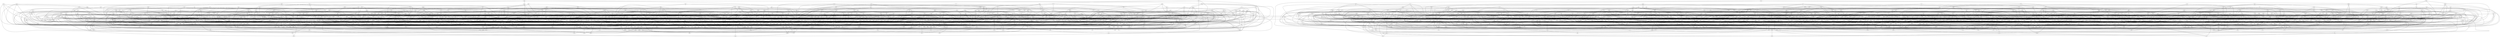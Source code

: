 strict graph {
    mzf -- lvb
    mzf -- stz
    mzf -- fjx
    mzf -- lrr
    mzf -- rxb
    mzf -- xhc
    gfj -- cvv
    gfj -- phb
    gfj -- pms
    gfj -- rrn
    qdv -- pzt
    qdv -- jsr
    qdv -- kxz
    qdv -- cjg
    qdv -- pns
    jtl -- drz
    jtl -- llk
    jtl -- xnl
    jtl -- pbt
    jtl -- lfd
    jtl -- xkv
    jtl -- ptv
    thb -- dpf
    thb -- dkb
    thb -- dms
    thb -- bbj
    tbn -- nbf
    tbn -- kgh
    tbn -- lmj
    tbn -- jdh
    lgg -- fcr
    lgg -- dbn
    lgg -- ltv
    lgg -- bnm
    mgr -- kvl
    mgr -- rvc
    mgr -- dfc
    mgr -- fnx
    nrf -- scf
    nrf -- snh
    nrf -- hkk
    nrf -- tmd
    nrf -- frz
    mxc -- hnq
    mxc -- nfc
    mxc -- xbv
    mxc -- thj
    mxc -- tth
    mts -- bmr
    mts -- mjp
    mts -- ckl
    mts -- xjt
    mts -- dsj
    tgc -- fkq
    tgc -- ndl
    tgc -- rjg
    tgc -- btz
    vtq -- gdz
    vtq -- bpd
    vtq -- dgq
    vtq -- rxr
    vtq -- brh
    thj -- dst
    thj -- mpp
    thj -- nvd
    thj -- mxc
    lzn -- jjc
    lzn -- qxm
    lzn -- dmh
    lzn -- lrr
    vgt -- rll
    vgt -- rsj
    vgt -- tjb
    vgt -- hgf
    vgt -- ldb
    rjx -- ktb
    rjx -- hls
    rjx -- qkk
    rjx -- djv
    rjx -- hpp
    rjf -- cbq
    rjf -- svx
    rjf -- sbk
    rjf -- pht
    rjf -- rfx
    sfp -- gcn
    sfp -- dbr
    sfp -- bgn
    sfp -- bqv
    rtl -- pfg
    rtl -- tqz
    rtl -- lcf
    rtl -- qfv
    rtl -- fgq
    rvh -- lrs
    rvh -- zlp
    rvh -- rgd
    rvh -- rkj
    lkc -- xrt
    lkc -- ldp
    lkc -- pxf
    lkc -- qqf
    fpt -- tmn
    fpt -- dmp
    fpt -- bls
    fpt -- rcj
    rxv -- sjz
    rxv -- ztb
    rxv -- sls
    rxv -- kmd
    rxv -- ldv
    njr -- ndl
    njr -- xfl
    njr -- ndj
    njr -- dfq
    njr -- fzv
    njr -- zqk
    njr -- tsp
    xvj -- cdr
    xvj -- mgq
    xvj -- qvl
    xvj -- vgc
    zzv -- qcx
    zzv -- mmm
    zzv -- jzx
    zzv -- hvs
    cdn -- kkz
    cdn -- fdl
    cdn -- hsr
    cdn -- dql
    qbl -- cmh
    qbl -- vdz
    qbl -- qsv
    qbl -- qgn
    chr -- htr
    chr -- tjb
    chr -- ngs
    chr -- kcb
    jbs -- pnk
    jbs -- qvv
    jbs -- ktn
    jbs -- dff
    bqh -- hsr
    bqh -- xdl
    bqh -- pnv
    bqh -- zgz
    rkt -- scf
    rkt -- khj
    rkt -- vsh
    rkt -- fqv
    rkt -- zxl
    ckc -- rdz
    ckc -- xxq
    ckc -- kjx
    ckc -- tjz
    ckc -- qjq
    ckc -- lvb
    ckc -- qqt
    ckc -- gnx
    vjf -- dgc
    vjf -- rhs
    vjf -- zcf
    vjf -- qtf
    msm -- nnd
    msm -- pqm
    msm -- szm
    msm -- fvb
    kpm -- cxc
    kpm -- pfc
    kpm -- htz
    kpm -- rgq
    ldp -- zlx
    ldp -- khd
    ldp -- zcs
    ldp -- lkc
    khm -- jcb
    khm -- qpd
    khm -- nvl
    khm -- dbf
    khm -- bqv
    fzt -- xzx
    fzt -- sdc
    fzt -- bqj
    fzt -- zpc
    crn -- jvd
    crn -- zdk
    crn -- vxr
    crn -- nvf
    qmn -- hgb
    qmn -- cnf
    qmn -- fqd
    qmn -- bct
    qmn -- mkq
    qmn -- cdp
    qmn -- ftn
    xjg -- tjb
    xjg -- lpj
    xjg -- fvk
    xjg -- hvg
    kgv -- xgl
    kgv -- ztk
    kgv -- dfs
    kgv -- cbk
    rgl -- xvf
    rgl -- pgg
    rgl -- gbd
    rgl -- qlc
    rgl -- qrk
    khd -- ldp
    khd -- njz
    khd -- hkn
    khd -- npr
    kgk -- nrp
    kgk -- qcd
    kgk -- bss
    kgk -- vxc
    kgk -- tcn
    kgk -- dfx
    jrm -- qpf
    jrm -- lrs
    jrm -- xgm
    jrm -- zqp
    jrm -- hjj
    gcl -- jjl
    gcl -- cqm
    gcl -- gnl
    gcl -- rcn
    gcl -- jlj
    gcl -- pdq
    zcg -- qjv
    zcg -- fgs
    zcg -- vqs
    zcg -- ctf
    zcg -- npc
    tbb -- jjc
    tbb -- bkh
    tbb -- pvp
    tbb -- vkf
    kgf -- rsr
    kgf -- sjl
    kgf -- zkq
    kgf -- bqv
    kgf -- bbm
    dpm -- lbb
    dpm -- dbr
    dpm -- jbh
    dpm -- zhh
    fnl -- lkn
    fnl -- qcl
    fnl -- thc
    fnl -- cjr
    rmm -- hss
    rmm -- dxr
    rmm -- mrq
    rmm -- tlj
    zxc -- hhd
    zxc -- sjh
    zxc -- fhr
    zxc -- rcn
    zxc -- ldv
    jbk -- jdz
    jbk -- nfq
    jbk -- gmj
    jbk -- hkk
    jbk -- jsn
    jbk -- mvr
    nmc -- jkf
    nmc -- rqx
    nmc -- cbk
    nmc -- kcj
    nmc -- mvb
    vcd -- jzl
    vcd -- vqm
    vcd -- fhk
    vcd -- jcc
    ldr -- qvv
    ldr -- bcv
    ldr -- rbk
    ldr -- sln
    ldr -- gmk
    jgh -- xfz
    jgh -- jmz
    jgh -- lpp
    jgh -- fhr
    cqm -- jjr
    cqm -- gcl
    cqm -- ttt
    cqm -- ccc
    vsx -- hgt
    vsx -- xcp
    vsx -- fmc
    vsx -- sjz
    vbg -- vhp
    vbg -- khg
    vbg -- pxg
    vbg -- hnh
    vpf -- xjm
    vpf -- tqp
    vpf -- jbr
    vpf -- fhn
    xbk -- llv
    xbk -- svr
    xbk -- ngp
    xbk -- pgn
    qvx -- tnr
    qvx -- czl
    qvx -- snh
    qvx -- jmb
    vgn -- kxk
    vgn -- rdd
    vgn -- str
    vgn -- ghn
    qfv -- kxb
    qfv -- zkp
    qfv -- rtl
    qfv -- ghf
    nzk -- jmn
    nzk -- ghg
    nzk -- mhm
    nzk -- rgz
    bpd -- pvk
    bpd -- vtq
    bpd -- qmx
    bpd -- jsf
    xvf -- czp
    xvf -- dlt
    xvf -- ksk
    xvf -- rgl
    zvf -- xmz
    zvf -- gbh
    zvf -- hrz
    zvf -- jsg
    clp -- ntd
    clp -- txd
    clp -- rkb
    clp -- kzk
    tjs -- zhj
    tjs -- zbg
    tjs -- ffd
    tjs -- cvp
    tjs -- jms
    ktp -- dmt
    ktp -- gkn
    ktp -- bfd
    ktp -- kcp
    hsg -- vqn
    hsg -- fst
    hsg -- gmr
    hsg -- cvv
    xgv -- drq
    xgv -- nss
    xgv -- jlk
    xgv -- nkq
    mkq -- vvl
    mkq -- hls
    mkq -- dvk
    mkq -- qmn
    hsr -- cdn
    hsr -- bqh
    hsr -- vpp
    hsr -- fkq
    hsr -- fxk
    hsr -- vzj
    vln -- jkl
    vln -- gnd
    vln -- xxg
    vln -- jms
    vln -- jlb
    kcr -- dfl
    kcr -- jqj
    kcr -- qnx
    kcr -- lfp
    lqh -- zdk
    lqh -- lgz
    lqh -- zpk
    lqh -- xlh
    sdv -- jjd
    sdv -- ksq
    sdv -- svl
    sdv -- nqf
    sdv -- lnx
    sdv -- ztf
    vlp -- jkf
    vlp -- pkh
    vlp -- dbt
    vlp -- kbp
    dfq -- vzh
    dfq -- rlj
    dfq -- qrv
    dfq -- njr
    dfq -- ljn
    kqs -- mxk
    kqs -- cnf
    kqs -- nnn
    kqs -- rmn
    qxm -- zbb
    qxm -- lzn
    qxm -- zlp
    qxm -- zjf
    qxm -- hgt
    rjq -- lbs
    rjq -- klh
    rjq -- zkp
    rjq -- bgf
    mgq -- bkc
    mgq -- xnh
    mgq -- xvj
    mgq -- xkf
    mgq -- rpd
    lss -- vlm
    lss -- ttz
    lss -- jzx
    lss -- gxm
    lss -- zlp
    ngs -- pcl
    ngs -- chr
    ngs -- qvp
    ngs -- chc
    hnn -- flz
    hnn -- ntc
    hnn -- svg
    hnn -- sgq
    hnn -- lqv
    lxs -- vgx
    lxs -- dbn
    lxs -- gbd
    lxs -- rmn
    cqt -- kst
    cqt -- rnk
    cqt -- ktm
    cqt -- xjn
    cqt -- xgt
    cqt -- hvk
    cqt -- fsq
    trg -- tpb
    trg -- vzf
    trg -- vrh
    trg -- qrr
    trg -- kvm
    trg -- lmd
    vxf -- lhk
    vxf -- krx
    vxf -- bld
    vxf -- xzj
    jdf -- scv
    jdf -- tjz
    jdf -- cdp
    jdf -- bjh
    gnf -- dhp
    gnf -- jvk
    gnf -- vbx
    gnf -- rmp
    rbk -- zcp
    rbk -- vjt
    rbk -- rkj
    rbk -- ldr
    rbk -- ftn
    mmm -- kxz
    mmm -- dfm
    mmm -- zzv
    mmm -- nnn
    mmm -- mzj
    mmm -- kdl
    mmm -- qnp
    rdr -- gmh
    rdr -- gqd
    rdr -- dgn
    rdr -- htr
    rdr -- pdd
    lff -- ntq
    lff -- vmp
    lff -- nsg
    lff -- xmd
    vnr -- qfq
    vnr -- fxd
    vnr -- mrg
    vnr -- bsp
    mhm -- kqk
    mhm -- rpp
    mhm -- mpg
    mhm -- nzk
    mhm -- kmr
    rhp -- jjv
    rhp -- sgs
    rhp -- zln
    rhp -- tzv
    rhp -- tvf
    gsn -- rlm
    gsn -- lqb
    gsn -- pzr
    gsn -- xcj
    vgq -- hpt
    vgq -- pbt
    vgq -- sbj
    vgq -- njk
    vgq -- kss
    grv -- cjx
    grv -- zzd
    grv -- pjt
    grv -- sch
    grv -- mjt
    grv -- hzc
    bgf -- cbd
    bgf -- rjq
    bgf -- mfx
    bgf -- vrh
    crc -- grk
    crc -- lhs
    crc -- vld
    crc -- dpg
    szh -- ktb
    szh -- nsv
    szh -- shh
    szh -- dkv
    szh -- ttz
    ddv -- spq
    ddv -- vtg
    ddv -- jgb
    ddv -- rps
    tzv -- hgb
    tzv -- vnz
    tzv -- svg
    tzv -- lhk
    tzv -- bcq
    tzv -- chl
    tzv -- rhp
    ffj -- jqg
    ffj -- vfq
    ffj -- xkj
    ffj -- fst
    xsn -- fdl
    xsn -- gqd
    xsn -- vqs
    xsn -- vqf
    skp -- gmj
    skp -- hcp
    skp -- gnt
    skp -- zjk
    skp -- rxl
    ssh -- kcb
    ssh -- czq
    ssh -- zxq
    ssh -- bps
    sjh -- jmz
    sjh -- dlt
    sjh -- qzv
    sjh -- zxc
    cnt -- zkn
    cnt -- hgk
    cnt -- knp
    cnt -- lvj
    cnt -- fqv
    nxf -- rcg
    nxf -- vjs
    nxf -- gvj
    nxf -- rlf
    sgj -- xjk
    sgj -- hlx
    sgj -- fzv
    sgj -- fgq
    gcp -- dcd
    gcp -- fcf
    gcp -- mjt
    gcp -- rgt
    gcp -- jrk
    kzx -- kcf
    kzx -- rnh
    kzx -- bzc
    kzx -- dfs
    kzx -- ztk
    mfz -- fvf
    mfz -- kgr
    mfz -- sjk
    mfz -- nps
    jcc -- gcf
    jcc -- rrl
    jcc -- vcd
    jcc -- lrb
    bjm -- mhx
    bjm -- nps
    bjm -- mxh
    bjm -- bzz
    bjm -- qkm
    bjm -- vgh
    bjm -- zbn
    bjm -- nck
    qsv -- fhq
    qsv -- pbl
    qsv -- kqk
    qsv -- fjx
    qsv -- qbl
    dbr -- dpm
    dbr -- sfp
    dbr -- brh
    dbr -- kmd
    dbr -- hlm
    lxk -- lvq
    lxk -- ckb
    lxk -- rnh
    lxk -- mpq
    pcd -- nzh
    pcd -- fbh
    pcd -- rgv
    pcd -- kfs
    pcd -- vbk
    cfn -- pjd
    cfn -- tsq
    cfn -- lns
    cfn -- plz
    nhg -- fpl
    nhg -- zkp
    nhg -- xql
    nhg -- bts
    bqk -- znv
    bqk -- vfq
    bqk -- zcv
    bqk -- rpb
    bqk -- ctf
    bqk -- glj
    hvd -- dzb
    hvd -- jqr
    hvd -- gck
    hvd -- pfr
    qgn -- dlg
    qgn -- jph
    qgn -- rmc
    qgn -- qbl
    xgx -- dgh
    xgx -- bxj
    xgx -- nqv
    xgx -- ptv
    ptv -- xgx
    ptv -- tzl
    ptv -- qpr
    ptv -- jtl
    pnj -- jjd
    pnj -- pcc
    pnj -- khl
    pnj -- mbf
    pnj -- bzp
    pnj -- nnt
    pnj -- trs
    qcr -- vqs
    qcr -- xcj
    qcr -- btz
    qcr -- gzc
    mdj -- qrk
    mdj -- vck
    mdj -- jzx
    mdj -- fqb
    llm -- htv
    llm -- ckj
    llm -- mzb
    llm -- mzj
    btk -- jqt
    btk -- vqf
    btk -- jhb
    btk -- jlp
    btk -- stp
    rkj -- rvh
    rkj -- blr
    rkj -- rpp
    rkj -- ztz
    rkj -- rbk
    tdb -- mtm
    tdb -- snh
    tdb -- vfd
    tdb -- xxg
    drp -- jqd
    drp -- xlq
    drp -- nkh
    drp -- mpd
    zrc -- pxs
    zrc -- pdg
    zrc -- btx
    zrc -- gtl
    pdh -- xdl
    pdh -- drq
    pdh -- bdr
    pdh -- jxv
    pdh -- gjl
    gkn -- vlk
    gkn -- ktp
    gkn -- dpj
    gkn -- fbv
    bqj -- tzg
    bqj -- fzt
    bqj -- crv
    bqj -- jdh
    mbf -- pnj
    mbf -- csn
    mbf -- mfq
    mbf -- lrb
    mhj -- lzm
    mhj -- pgj
    mhj -- lfp
    mhj -- cbh
    ttz -- ggj
    ttz -- lss
    ttz -- rqg
    ttz -- xns
    ttz -- szh
    ggj -- jmj
    ggj -- lsl
    ggj -- ttz
    ggj -- jtz
    ggj -- cvp
    bbj -- kfs
    bbj -- tkr
    bbj -- zjf
    bbj -- thb
    jkj -- kpq
    jkj -- zmz
    jkj -- qls
    jkj -- bqv
    kcq -- cdr
    kcq -- smh
    kcq -- rnp
    kcq -- nfc
    grb -- dxl
    grb -- htm
    grb -- lvk
    grb -- nzs
    grb -- chc
    qhg -- gln
    qhg -- ddz
    qhg -- vrf
    qhg -- bgn
    dgn -- hcj
    dgn -- vtf
    dgn -- kst
    dgn -- rdr
    pmc -- xkf
    pmc -- tnr
    pmc -- pbq
    pmc -- qdh
    qcm -- bml
    qcm -- mcx
    qcm -- jlg
    qcm -- kps
    vkh -- btx
    vkh -- pfg
    vkh -- ctf
    vkh -- ndt
    vkh -- trs
    mbd -- vrf
    mbd -- ppm
    mbd -- bjc
    mbd -- zkm
    dfx -- fxd
    dfx -- jcg
    dfx -- kgk
    dfx -- lfd
    dfx -- xml
    pzv -- jqq
    pzv -- qrs
    pzv -- njj
    pzv -- vcr
    hkq -- jjr
    hkq -- pjh
    hkq -- qnh
    hkq -- tqj
    fbp -- dfm
    fbp -- zbb
    fbp -- dkv
    fbp -- jsf
    csr -- smh
    csr -- tzz
    csr -- trv
    csr -- fth
    nnd -- kkz
    nnd -- msm
    nnd -- tdz
    nnd -- gxk
    nnd -- gxh
    hpt -- ksq
    hpt -- tzp
    hpt -- dtm
    hpt -- vgq
    hpt -- lmj
    hpt -- glv
    hpt -- kgm
    ccc -- dvk
    ccc -- cqm
    ccc -- dpf
    ccc -- gck
    rqm -- gbq
    rqm -- jdj
    rqm -- gsb
    rqm -- njj
    blr -- mtm
    blr -- rkj
    blr -- lpp
    blr -- tnr
    blr -- svf
    blr -- fvd
    rqx -- kvb
    rqx -- nmc
    rqx -- kbj
    rqx -- xkv
    bxj -- vnl
    bxj -- xfl
    bxj -- xgx
    bxj -- zlx
    bxj -- njk
    kns -- mkc
    kns -- qbh
    kns -- hgk
    kns -- sxd
    fhr -- gfb
    fhr -- jgh
    fhr -- ndn
    fhr -- zxc
    ldv -- ntc
    ldv -- hpk
    ldv -- pmq
    ldv -- zxc
    ldv -- lgz
    ldv -- rxv
    skv -- dxg
    skv -- ljh
    skv -- hvk
    skv -- vzj
    zkn -- cnt
    zkn -- fmt
    zkn -- fcm
    zkn -- gfb
    zkn -- jgb
    ktt -- mkp
    ktt -- kbb
    ktt -- mnx
    ktt -- qfd
    ktt -- bjh
    vcf -- rcs
    vcf -- ljh
    vcf -- rpb
    vcf -- bzp
    gjf -- cjc
    gjf -- qxd
    gjf -- pfm
    gjf -- lgz
    mpd -- nlx
    mpd -- gkv
    mpd -- pjd
    mpd -- drp
    qxd -- tlt
    qxd -- gjf
    qxd -- rct
    qxd -- pbl
    qlc -- ggq
    qlc -- rgl
    qlc -- btt
    qlc -- shh
    qlc -- hfp
    jmz -- sjh
    jmz -- cjg
    jmz -- nlz
    jmz -- jgh
    dbn -- lgg
    dbn -- lxs
    dbn -- nnn
    dbn -- gmj
    pms -- zzt
    pms -- ndl
    pms -- pjx
    pms -- gfj
    glc -- scv
    glc -- tct
    glc -- jfr
    glc -- tjp
    glc -- gqj
    glc -- pmq
    mdq -- sdh
    mdq -- ldj
    mdq -- dsg
    mdq -- lvq
    zmz -- jkj
    zmz -- qrb
    zmz -- ttd
    zmz -- shh
    szc -- lmp
    szc -- tgx
    szc -- tcn
    szc -- grt
    bgn -- cnz
    bgn -- sfp
    bgn -- qhg
    bgn -- ntf
    grk -- svm
    grk -- npq
    grk -- jrk
    grk -- vlc
    grk -- crc
    pdq -- dzb
    pdq -- gcl
    pdq -- hjb
    pdq -- lrn
    lxv -- mrc
    lxv -- xns
    lxv -- gln
    lxv -- kcx
    qfk -- txv
    qfk -- nfj
    qfk -- zrz
    qfk -- nvf
    vmp -- nnf
    vmp -- zpf
    vmp -- jlt
    vmp -- lff
    rdd -- qrs
    rdd -- vgn
    rdd -- lvn
    rdd -- lcx
    rdd -- mgd
    dbg -- mkp
    dbg -- dfm
    dbg -- fdv
    dbg -- dfz
    mhc -- mcx
    mhc -- xpp
    mhc -- gck
    mhc -- rmb
    tnp -- xdl
    tnp -- xkv
    tnp -- stp
    tnp -- lcx
    gvx -- pvk
    gvx -- fqb
    gvx -- xnk
    gvx -- fkn
    khj -- lvz
    khj -- qfd
    khj -- rkt
    khj -- kcp
    dpt -- mzg
    dpt -- sxn
    dpt -- xkl
    dpt -- kps
    dpt -- ppk
    dpt -- qdz
    hpn -- vnz
    hpn -- vxr
    hpn -- tcg
    hpn -- dhr
    hpn -- xrm
    kgx -- fxb
    kgx -- klc
    kgx -- shj
    kgx -- fhj
    pdp -- vkx
    pdp -- fgq
    pdp -- scj
    pdp -- hjl
    pdp -- jlk
    gpm -- fkk
    gpm -- npp
    gpm -- zlg
    gpm -- kmm
    pkk -- nft
    pkk -- czp
    pkk -- slm
    pkk -- mjm
    ddr -- sjz
    ddr -- jmn
    ddr -- qqj
    ddr -- lsl
    tbg -- vnz
    tbg -- ljh
    tbg -- zpk
    tbg -- zrz
    nrg -- fsm
    nrg -- nzz
    nrg -- fpl
    nrg -- bzz
    hss -- rmm
    hss -- lpz
    hss -- xkf
    hss -- jgs
    xck -- sjz
    xck -- tsq
    xck -- rsm
    xck -- kxm
    hjl -- rfm
    hjl -- ndj
    hjl -- pcs
    hjl -- pdp
    vxc -- fgq
    vxc -- gdv
    vxc -- kgk
    vxc -- xlf
    qqm -- bdg
    qqm -- rxb
    qqm -- klr
    qqm -- mtb
    qqm -- qqh
    qqm -- qmv
    csn -- mbf
    csn -- lrz
    csn -- mtr
    csn -- bsp
    qpf -- jrm
    qpf -- trv
    qpf -- gnl
    qpf -- lkg
    pxp -- jdg
    pxp -- vkm
    pxp -- jdj
    pxp -- cbl
    vqn -- rmd
    vqn -- fgd
    vqn -- hsg
    vqn -- ktm
    bkq -- zfx
    bkq -- knp
    bkq -- qrk
    bkq -- dfp
    kqq -- hnc
    kqq -- vfp
    kqq -- srn
    kqq -- tmn
    kqq -- tjb
    hqj -- czp
    hqj -- jlv
    hqj -- vtb
    hqj -- vgc
    zzb -- nft
    zzb -- hcp
    zzb -- nkh
    zzb -- gxm
    zzb -- lqn
    zzb -- ccs
    lhx -- bmx
    lhx -- xjt
    lhx -- fzv
    lhx -- bgx
    lhx -- htz
    vjr -- qrv
    vjr -- qfn
    vjr -- mfv
    vjr -- qkm
    fkn -- jqj
    fkn -- vbx
    fkn -- gvx
    fkn -- xcp
    vcz -- nbf
    vcz -- rfm
    vcz -- hgv
    vcz -- jjf
    bls -- fpt
    bls -- crv
    bls -- xlf
    bls -- bnr
    tmg -- ldb
    tmg -- ljh
    tmg -- lcf
    tmg -- vkx
    tmg -- rrl
    tmg -- tdq
    bdr -- zlr
    bdr -- scx
    bdr -- rpg
    bdr -- sjp
    bdr -- pdh
    sdl -- ffd
    sdl -- qdt
    sdl -- tvg
    sdl -- jlj
    sdl -- ntz
    mzc -- tkx
    mzc -- xsj
    mzc -- fjb
    mzc -- psb
    mzc -- nfp
    mzc -- ljn
    bjg -- xzl
    bjg -- vnp
    bjg -- cdb
    bjg -- pgj
    bjg -- lqf
    bnm -- ffq
    bnm -- lgg
    bnm -- nsg
    bnm -- gqk
    jlb -- pkl
    jlb -- vln
    jlb -- rnz
    jlb -- lgx
    scs -- kkg
    scs -- gxz
    scs -- zcf
    scs -- fvk
    scs -- ztt
    jln -- kvl
    jln -- srn
    jln -- dbj
    jln -- qts
    gmh -- xpk
    gmh -- rdr
    gmh -- phb
    gmh -- jrf
    ssn -- vhq
    ssn -- dzx
    ssn -- vqs
    ssn -- dfs
    zlg -- gpm
    zlg -- gjp
    zlg -- zlb
    zlg -- gvd
    jjf -- vqf
    jjf -- snd
    jjf -- hzc
    jjf -- rlm
    jjf -- vcz
    jjf -- vvq
    qvp -- ngs
    qvp -- dxg
    qvp -- ngm
    qvp -- cfc
    qqh -- zzx
    qqh -- hhd
    qqh -- qqm
    qqh -- cnz
    jkl -- xrl
    jkl -- vln
    jkl -- zpf
    jkl -- lvg
    jjv -- rhp
    jjv -- pkf
    jjv -- lvb
    jjv -- ksb
    hjj -- vnp
    hjj -- sfq
    hjj -- vhg
    hjj -- xgh
    hjj -- jrm
    rmn -- spn
    rmn -- lxs
    rmn -- xlq
    rmn -- jtz
    rmn -- kqs
    vrn -- qvt
    vrn -- ssq
    vrn -- nkh
    vrn -- jsx
    jfr -- kvn
    jfr -- qdk
    jfr -- rpd
    jfr -- glc
    cdp -- cvg
    cdp -- dlg
    cdp -- jdf
    cdp -- qmn
    knc -- hjp
    knc -- cbd
    knc -- rph
    knc -- nkq
    fcj -- znv
    fcj -- sjk
    fcj -- pqc
    fcj -- zcr
    tcg -- svg
    tcg -- hqf
    tcg -- qjd
    tcg -- hpn
    xql -- xsb
    xql -- tmn
    xql -- tsr
    xql -- kcj
    xql -- nhg
    lqb -- nss
    lqb -- fpl
    lqb -- hkb
    lqb -- gsn
    lqb -- jzk
    zdk -- crn
    zdk -- gks
    zdk -- sct
    zdk -- lqh
    bcq -- htk
    bcq -- qvv
    bcq -- zvv
    bcq -- tzv
    vlk -- gkn
    vlk -- xbv
    vlk -- dbf
    vlk -- rxl
    vlk -- ccr
    lcx -- jlm
    lcx -- ddk
    lcx -- rdd
    lcx -- tnp
    lcx -- rgq
    rfm -- hgf
    rfm -- hjl
    rfm -- vcz
    rfm -- sxf
    rfm -- thl
    kjk -- cvv
    kjk -- fkq
    kjk -- dlz
    kjk -- scx
    kjk -- ltm
    xsj -- mxh
    xsj -- srj
    xsj -- mzc
    xsj -- qnv
    xsj -- rpg
    slb -- vtf
    slb -- lrt
    slb -- jcg
    slb -- rkb
    slb -- scq
    dbc -- hfb
    dbc -- ksl
    dbc -- fgs
    dbc -- fgd
    pgg -- qls
    pgg -- rgl
    pgg -- nqp
    pgg -- sls
    xnk -- mns
    xnk -- rmk
    xnk -- czp
    xnk -- gvx
    xnk -- rxq
    xnk -- lfp
    drk -- jjl
    drk -- mpg
    drk -- gql
    drk -- fmt
    drk -- xhc
    drk -- rmp
    tch -- mjp
    tch -- zbt
    tch -- kvb
    tch -- ggh
    tch -- mgd
    xkl -- hkk
    xkl -- dpt
    xkl -- rhc
    xkl -- dcm
    kvb -- rqx
    kvb -- vcr
    kvb -- tch
    kvb -- pcm
    kvb -- bhh
    cbl -- pxp
    cbl -- fhc
    cbl -- gsx
    cbl -- pxk
    mkp -- kmj
    mkp -- ktt
    mkp -- dbg
    mkp -- brr
    mkp -- vtg
    mkp -- fbv
    sgz -- hhq
    sgz -- hkn
    sgz -- mzr
    sgz -- fdl
    pzg -- rdt
    pzg -- mjp
    pzg -- rlj
    pzg -- snd
    pzg -- jqs
    pzg -- mzz
    pzg -- gdv
    zbk -- mnh
    zbk -- kzh
    zbk -- ffv
    zbk -- xqd
    zbk -- lbp
    pdg -- zrc
    pdg -- pxk
    pdg -- mfv
    pdg -- gkd
    pdg -- xvc
    pdg -- bsp
    qcx -- pfp
    qcx -- kmx
    qcx -- spt
    qcx -- ghp
    qcx -- zzv
    gks -- czg
    gks -- zdk
    gks -- bdg
    gks -- qnh
    gks -- fnj
    brx -- npp
    brx -- prx
    brx -- pcm
    brx -- knb
    pxx -- xpk
    pxx -- knn
    pxx -- xmh
    pxx -- lpt
    pxx -- gvd
    qqt -- ffq
    qqt -- ndz
    qqt -- dkp
    qqt -- ckc
    kcb -- ssh
    kcb -- pcc
    kcb -- chr
    kcb -- zzt
    spn -- ffq
    spn -- rmn
    spn -- bff
    spn -- mdf
    rrl -- nzs
    rrl -- tmg
    rrl -- jcc
    rrl -- lfr
    fsq -- qfq
    fsq -- cqt
    fsq -- krp
    fsq -- sfl
    fsq -- kgm
    xtp -- qjv
    xtp -- vqf
    xtp -- vfk
    xtp -- tlb
    txn -- vnl
    txn -- dql
    txn -- btz
    txn -- gvd
    vnz -- hgb
    vnz -- tzv
    vnz -- tbg
    vnz -- hpn
    pjt -- jbr
    pjt -- npp
    pjt -- grv
    pjt -- prx
    dkr -- fgv
    dkr -- qrk
    dkr -- tcr
    dkr -- klr
    nkx -- rdt
    nkx -- jlp
    nkx -- xml
    nkx -- fqm
    fpg -- svm
    fpg -- scj
    fpg -- ddn
    fpg -- nrp
    fpg -- kss
    gnt -- smm
    gnt -- skp
    gnt -- qqj
    gnt -- dqc
    ghg -- nzk
    ghg -- kfs
    ghg -- gqk
    ghg -- cnf
    hvk -- cqt
    hvk -- mfs
    hvk -- nss
    hvk -- skv
    qqj -- gnt
    qqj -- mbj
    qqj -- ddr
    qqj -- jms
    qqj -- lrn
    svc -- qdh
    svc -- qvl
    svc -- sml
    svc -- zcp
    scx -- bdr
    scx -- kjk
    scx -- zfb
    scx -- gmr
    scx -- htz
    jcg -- slb
    jcg -- slr
    jcg -- lgv
    jcg -- zzt
    jcg -- dfx
    jcg -- ppt
    hrz -- ftj
    hrz -- czg
    hrz -- xrm
    hrz -- zvf
    npq -- grk
    npq -- ddk
    npq -- rsh
    npq -- vfq
    bkh -- pzd
    bkh -- tbb
    bkh -- qfd
    bkh -- qdt
    bkh -- frd
    ngb -- vds
    ngb -- ljh
    ngb -- qhr
    ngb -- dfc
    fkk -- gpm
    fkk -- rdx
    fkk -- kxb
    fkk -- ndd
    gdg -- cpn
    gdg -- vjj
    gdg -- vgk
    gdg -- hbl
    tzs -- dfp
    tzs -- dsv
    tzs -- jlj
    tzs -- nzm
    tzs -- sln
    kzz -- hlx
    kzz -- bzp
    kzz -- gtl
    kzz -- qng
    rsr -- pbm
    rsr -- sxv
    rsr -- kgf
    rsr -- lbp
    rsr -- mns
    rsr -- jzz
    vzh -- nnm
    vzh -- dfq
    vzh -- htd
    vzh -- jqg
    vzh -- jqs
    bkn -- dsv
    bkn -- jhh
    bkn -- bld
    bkn -- gbr
    bfd -- ckr
    bfd -- tkr
    bfd -- ktp
    bfd -- vxr
    jkv -- pdk
    jkv -- ckj
    jkv -- vgf
    jkv -- ssf
    nsg -- ntz
    nsg -- bnm
    nsg -- ntq
    nsg -- zhq
    nsg -- lff
    nsg -- qnx
    jjl -- sfq
    jjl -- drk
    jjl -- rgv
    jjl -- gcl
    gch -- sbt
    gch -- brs
    gch -- sct
    gch -- cmq
    gch -- gln
    qrb -- tgm
    qrb -- scn
    qrb -- zmz
    qrb -- bgc
    tng -- ntc
    tng -- qbf
    tng -- tth
    tng -- xzj
    ndn -- ckj
    ndn -- ppk
    ndn -- ssq
    ndn -- fhr
    ndn -- lpz
    fvk -- scs
    fvk -- xjg
    fvk -- mnr
    fvk -- sht
    mvb -- cmz
    mvb -- btz
    mvb -- nmc
    mvb -- htd
    hfb -- dbc
    hfb -- bcf
    hfb -- kkg
    hfb -- npc
    bkv -- jqq
    bkv -- ddn
    bkv -- qhr
    bkv -- vfp
    qtc -- hnh
    qtc -- zbn
    qtc -- ckl
    qtc -- hkb
    qtc -- dsh
    spt -- fcr
    spt -- znb
    spt -- qcx
    spt -- vts
    rsm -- jmj
    rsm -- qfd
    rsm -- xck
    rsm -- sjl
    rsm -- plz
    lmg -- tvj
    lmg -- jqh
    lmg -- fdv
    lmg -- vpm
    vtg -- jsn
    vtg -- mkp
    vtg -- ddv
    vtg -- tnr
    mtr -- rcg
    mtr -- jdj
    mtr -- zbn
    mtr -- csn
    tdn -- tmh
    tdn -- mbz
    tdn -- rlf
    tdn -- ltm
    pcc -- pnj
    pcc -- kcb
    pcc -- smr
    pcc -- jhb
    pcc -- tzb
    gxm -- rlk
    gxm -- zzb
    gxm -- mtn
    gxm -- lss
    fmc -- tgm
    fmc -- hcp
    fmc -- gdz
    fmc -- ttd
    fmc -- ndz
    fmc -- vsx
    hls -- mkq
    hls -- rjx
    hls -- rzj
    hls -- rxq
    hls -- rhc
    qbf -- tbh
    qbf -- pcp
    qbf -- tng
    qbf -- ltr
    bkz -- zsd
    bkz -- zcv
    bkz -- frl
    bkz -- dtg
    lvg -- jkl
    lvg -- pdk
    lvg -- mml
    lvg -- mff
    xlq -- tlt
    xlq -- rqn
    xlq -- drp
    xlq -- hvs
    xlq -- rmn
    brh -- mzd
    brh -- jvd
    brh -- vtq
    brh -- dbr
    brh -- sgs
    brh -- qmv
    kbj -- tqp
    kbj -- crv
    kbj -- rqx
    kbj -- xhh
    zzt -- kcb
    zzt -- pms
    zzt -- jcg
    zzt -- rfx
    ctp -- bdg
    ctp -- msq
    ctp -- nsx
    ctp -- vhg
    ctp -- bll
    zbn -- qtc
    zbn -- dbt
    zbn -- tgx
    zbn -- jfb
    zbn -- hdx
    zbn -- bjm
    zbn -- mtr
    kvm -- lkn
    kvm -- rcg
    kvm -- rfj
    kvm -- trg
    jfj -- cnc
    jfj -- krx
    jfj -- lpp
    jfj -- ssf
    scv -- jmj
    scv -- jdf
    scv -- glc
    scv -- jnx
    dmt -- ktp
    dmt -- zcp
    dmt -- jgl
    dmt -- fcq
    dmt -- hzp
    ktj -- nfj
    ktj -- jbh
    ktj -- tbh
    ktj -- mml
    sct -- gch
    sct -- zdk
    sct -- zjk
    sct -- hnq
    rdx -- fkk
    rdx -- cbk
    rdx -- jqg
    rdx -- gxz
    rdx -- dtm
    vxr -- dsv
    vxr -- crn
    vxr -- bfd
    vxr -- hpn
    tvj -- lmg
    tvj -- nvd
    tvj -- rgz
    tvj -- jzx
    btv -- xhf
    btv -- hhd
    btv -- lzm
    btv -- qgj
    bzk -- pxg
    bzk -- pbc
    bzk -- kbg
    bzk -- njz
    bzk -- xmk
    vtn -- qtf
    vtn -- cjx
    vtn -- xjn
    vtn -- mfq
    fzq -- ggx
    fzq -- mzd
    fzq -- vbq
    fzq -- dkb
    pxj -- jkf
    pxj -- pmr
    pxj -- nfb
    pxj -- dsj
    pxj -- fht
    mxk -- ztz
    mxk -- ztj
    mxk -- kqs
    mxk -- fjx
    vmf -- lgk
    vmf -- hhd
    vmf -- bjv
    vmf -- rqg
    vmf -- hcp
    zxq -- bmr
    zxq -- ssh
    zxq -- gjl
    zxq -- sbj
    zxq -- mbz
    zxq -- zdx
    lfc -- ltm
    lfc -- hdg
    lfc -- xrf
    lfc -- hrf
    dql -- txn
    dql -- cdn
    dql -- rph
    dql -- zdp
    dql -- lpt
    hjb -- nzm
    hjb -- pdq
    hjb -- gqk
    hjb -- stz
    hjb -- vjt
    kbp -- zlr
    kbp -- vlp
    kbp -- zkp
    kbp -- sjk
    btz -- qcr
    btz -- tgc
    btz -- mds
    btz -- txn
    btz -- bdp
    btz -- mvb
    btz -- glm
    btz -- bzc
    snd -- fsm
    snd -- jjf
    snd -- gjq
    snd -- pzg
    snd -- pbc
    kfs -- ghg
    kfs -- pcd
    kfs -- kdl
    kfs -- bbj
    ntz -- ggx
    ntz -- mzj
    ntz -- nsg
    ntz -- qbh
    ntz -- lqn
    ntz -- sdl
    ntc -- tng
    ntc -- tkr
    ntc -- hnn
    ntc -- ldv
    tth -- mnh
    tth -- rkv
    tth -- mtb
    tth -- mxc
    tth -- tng
    zzx -- nnf
    zzx -- qqh
    zzx -- tgm
    zzx -- kzh
    zzx -- kmr
    kkx -- ltv
    kkx -- npb
    kkx -- kxm
    kkx -- qmv
    qjd -- cbh
    qjd -- pvp
    qjd -- tcg
    qjd -- pjh
    qjd -- jbm
    kcp -- sjz
    kcp -- pkf
    kcp -- khj
    kcp -- txt
    kcp -- nnx
    kcp -- pkl
    kcp -- ktp
    dvp -- mzd
    dvp -- mpg
    dvp -- ndz
    dvp -- fth
    pfm -- gjf
    pfm -- lcc
    pfm -- xzq
    pfm -- ttt
    dzx -- lpr
    dzx -- hfz
    dzx -- tsr
    dzx -- ssn
    dzx -- knn
    xzx -- fzt
    xzx -- srn
    xzx -- vxb
    xzx -- ghs
    rgr -- pnm
    rgr -- xdz
    rgr -- kfl
    rgr -- mxn
    vqm -- vcd
    vqm -- nrm
    vqm -- pdd
    vqm -- rlf
    vqm -- xvp
    xhc -- drk
    xhc -- czp
    xhc -- mzf
    xhc -- rxl
    jlm -- zdd
    jlm -- czn
    jlm -- bmr
    jlm -- lcx
    nsx -- mgs
    nsx -- lmv
    nsx -- ctp
    nsx -- rzj
    rmb -- dxr
    rmb -- vpm
    rmb -- mhc
    rmb -- lgd
    rmb -- jbh
    rxq -- cnc
    rxq -- hls
    rxq -- qkp
    rxq -- xnk
    fsb -- kgr
    fsb -- vcq
    fsb -- gxz
    fsb -- kgm
    fth -- rsd
    fth -- bjh
    fth -- csr
    fth -- dvp
    fth -- rqn
    lkn -- fnl
    lkn -- htd
    lkn -- mjt
    lkn -- kvm
    lkn -- rfj
    bjc -- xxg
    bjc -- jvd
    bjc -- mtn
    bjc -- mbd
    bjc -- gck
    rrn -- dvn
    rrn -- cpk
    rrn -- gfj
    rrn -- vqs
    rrn -- xfq
    lxz -- dkc
    lxz -- qgj
    lxz -- ztb
    lxz -- rgz
    mgx -- bmv
    mgx -- jqh
    mgx -- rmc
    mgx -- rmk
    mgx -- hbh
    mgx -- lfb
    scj -- ntp
    scj -- mzq
    scj -- lnq
    scj -- pdp
    scj -- fpg
    scj -- rph
    dfc -- ngb
    dfc -- lhj
    dfc -- mgr
    dfc -- ptq
    xmk -- ndl
    xmk -- bzk
    xmk -- jfb
    xmk -- msr
    hbh -- xsd
    hbh -- mgx
    hbh -- slm
    hbh -- xlh
    xpg -- jrj
    xpg -- ggq
    xpg -- jsg
    xpg -- zdf
    rxl -- fxh
    rxl -- tsq
    rxl -- skp
    rxl -- vlk
    rxl -- tnr
    rxl -- xhc
    vpj -- qbq
    vpj -- gnd
    vpj -- ccs
    vpj -- zgt
    fvj -- clr
    fvj -- bhh
    fvj -- bnr
    fvj -- xgc
    rdt -- nkx
    rdt -- pzg
    rdt -- bzz
    rdt -- pbc
    jbh -- qbt
    jbh -- rnp
    jbh -- sxj
    jbh -- ktj
    jbh -- dpm
    jbh -- rmb
    dmh -- npb
    dmh -- kxm
    dmh -- nqp
    dmh -- lzn
    kmm -- vhp
    kmm -- lnx
    kmm -- gpm
    kmm -- smr
    kmm -- xtg
    qls -- pgg
    qls -- jkj
    qls -- vgc
    qls -- bpg
    nsv -- phl
    nsv -- rnj
    nsv -- szh
    nsv -- cgr
    pzp -- nvd
    pzp -- sls
    pzp -- rnq
    pzp -- ftn
    pzp -- mqs
    pzp -- mzh
    gnj -- fqj
    gnj -- zxl
    gnj -- rqg
    gnj -- pxl
    qdz -- dpt
    qdz -- dhp
    qdz -- gdp
    qdz -- dxp
    tsf -- mnh
    tsf -- nzm
    tsf -- msq
    tsf -- rmk
    trs -- pnj
    trs -- xhh
    trs -- kjl
    trs -- vkh
    nmx -- psb
    nmx -- rff
    nmx -- cbk
    nmx -- pxk
    rjg -- kjl
    rjg -- tgc
    rjg -- bsp
    rjg -- ffr
    rjg -- nbv
    ltm -- lfc
    ltm -- tdn
    ltm -- kjk
    ltm -- qcl
    xzt -- tmf
    xzt -- btg
    xzt -- ddn
    xzt -- nnm
    hld -- jzl
    hld -- krp
    hld -- lrt
    hld -- rsj
    mbj -- xvx
    mbj -- qqj
    mbj -- mrn
    mbj -- dkv
    slm -- pnk
    slm -- pjs
    slm -- pkk
    slm -- hbh
    kmd -- ppm
    kmd -- nhk
    kmd -- vdn
    kmd -- dms
    kmd -- rxv
    kmd -- dbr
    qnh -- gks
    qnh -- scn
    qnh -- hkq
    qnh -- hgk
    nnc -- jxr
    nnc -- lbs
    nnc -- jrk
    nnc -- glv
    ckb -- pfg
    ckb -- lxk
    ckb -- nfb
    ckb -- zpc
    lbs -- gjp
    lbs -- nnc
    lbs -- rjq
    lbs -- xmb
    mtb -- jlt
    mtb -- qqm
    mtb -- cnz
    mtb -- tth
    rmt -- hnq
    rmt -- ttd
    rmt -- vts
    rmt -- kvk
    htv -- qcb
    htv -- vgz
    htv -- jdz
    htv -- fqd
    htv -- llm
    htv -- jsf
    mrn -- brr
    mrn -- lns
    mrn -- kbb
    mrn -- mbj
    mrn -- rhc
    nlx -- mpd
    nlx -- fxb
    nlx -- txt
    nlx -- pmt
    kqk -- xvx
    kqk -- mhm
    kqk -- ffv
    kqk -- qsv
    lnq -- pmf
    lnq -- qpr
    lnq -- cbx
    lnq -- scj
    jbr -- pjt
    jbr -- ksq
    jbr -- sps
    jbr -- xvk
    jbr -- vpf
    ggq -- xpg
    ggq -- qlc
    ggq -- nnx
    ggq -- qjq
    qfn -- zlb
    qfn -- hps
    qfn -- vjr
    qfn -- sxf
    mqs -- mzj
    mqs -- vkc
    mqs -- pnm
    mqs -- pzp
    pjh -- hkq
    pjh -- bmv
    pjh -- gkv
    pjh -- tsz
    pjh -- qjd
    xmb -- lbs
    xmb -- qxc
    xmb -- krc
    xmb -- ndm
    xmb -- jbd
    kgm -- crx
    kgm -- hpt
    kgm -- fsb
    kgm -- kvf
    kgm -- fsq
    lfd -- qpr
    lfd -- jtl
    lfd -- dfx
    lfd -- gcq
    xvp -- vqm
    xvp -- rfl
    xvp -- ghf
    xvp -- gxt
    hvg -- srb
    hvg -- ljn
    hvg -- xjg
    hvg -- vlc
    shj -- kgx
    shj -- sml
    shj -- ncg
    shj -- mnx
    bts -- nhg
    bts -- gxz
    bts -- nhx
    bts -- dxl
    dlt -- dzb
    dlt -- sjh
    dlt -- xvf
    dlt -- vnf
    sxj -- rdz
    sxj -- lmv
    sxj -- jbh
    sxj -- fcm
    ddz -- rhn
    ddz -- lns
    ddz -- fhj
    ddz -- qhg
    jqr -- svb
    jqr -- qbt
    jqr -- hvd
    jqr -- ssf
    bfc -- dhk
    bfc -- xmh
    bfc -- vcr
    bfc -- rfl
    xgc -- qnv
    xgc -- fvj
    xgc -- lvn
    xgc -- bcl
    xgc -- zmx
    mpp -- sjz
    mpp -- kmj
    mpp -- thj
    mpp -- gqh
    mpp -- cgr
    bct -- xlj
    bct -- cvg
    bct -- pbq
    bct -- vht
    bct -- qmn
    hjp -- gjp
    hjp -- mgd
    hjp -- knc
    hjp -- pfc
    fvb -- xnl
    fvb -- msm
    fvb -- vrs
    fvb -- pbc
    mzg -- mcx
    mzg -- dpt
    mzg -- fmt
    mzg -- zbb
    hnh -- mcj
    hnh -- lmp
    hnh -- vbg
    hnh -- qtc
    xpf -- sjz
    xpf -- jsn
    xpf -- xhf
    xpf -- vzn
    tzb -- rpg
    tzb -- qcl
    tzb -- fcn
    tzb -- pcc
    ksb -- ntl
    ksb -- bxg
    ksb -- jjv
    ksb -- zpr
    ksb -- sbt
    xsm -- gxt
    xsm -- hkb
    xsm -- xtk
    xsm -- cbx
    xsm -- nhf
    ftj -- cnf
    ftj -- dxp
    ftj -- mjg
    ftj -- hrz
    sbj -- zxq
    sbj -- mbz
    sbj -- lpj
    sbj -- rfx
    sbj -- vgq
    xzl -- bjg
    xzl -- pfr
    xzl -- nxh
    xzl -- skz
    vpm -- zdf
    vpm -- lrr
    vpm -- rmb
    vpm -- lmg
    pxg -- dqb
    pxg -- vbg
    pxg -- rxd
    pxg -- bzk
    dpf -- kvk
    dpf -- fqb
    dpf -- qbt
    dpf -- thb
    dpf -- ccc
    lxx -- qkp
    lxx -- pzt
    lxx -- plr
    lxx -- tvk
    fnx -- rcs
    fnx -- shv
    fnx -- gkd
    fnx -- mgr
    lvn -- kxk
    lvn -- rdd
    lvn -- xgc
    lvn -- jrf
    lvn -- gsb
    lvn -- zbh
    lvn -- glj
    qkm -- knb
    qkm -- vjr
    qkm -- glm
    qkm -- bjm
    thl -- hjc
    thl -- gkd
    thl -- jxv
    thl -- sgx
    thl -- rfm
    jbx -- nnm
    jbx -- vgk
    jbx -- llk
    jbx -- rxd
    stm -- pvk
    stm -- rqn
    stm -- kps
    stm -- bjv
    xxq -- ckr
    xxq -- ccs
    xxq -- sqr
    xxq -- rct
    xxq -- ckc
    btg -- nrt
    btg -- knn
    btg -- dgc
    btg -- xzt
    btg -- kvl
    btg -- mnr
    qrv -- vjr
    qrv -- dfq
    qrv -- sdf
    qrv -- jgv
    vdz -- qbl
    vdz -- jlt
    vdz -- rqr
    vdz -- lrn
    nhk -- kmd
    nhk -- zgh
    nhk -- ckr
    nhk -- jlg
    xjk -- fxd
    xjk -- tmh
    xjk -- sgj
    xjk -- dtp
    xjk -- ngm
    qrs -- pzv
    qrs -- rdd
    qrs -- dfr
    qrs -- tgx
    bhh -- tpb
    bhh -- npp
    bhh -- fvj
    bhh -- kvb
    gzm -- rgt
    gzm -- qqf
    gzm -- gtl
    gzm -- hcj
    dtg -- mvn
    dtg -- tlb
    dtg -- gmm
    dtg -- bkz
    fgs -- dbc
    fgs -- htr
    fgs -- vtx
    fgs -- bzz
    fgs -- zcg
    jtz -- lbb
    jtz -- ggj
    jtz -- jlt
    jtz -- rmn
    xhf -- hhr
    xhf -- xpf
    xhf -- btv
    xhf -- bcv
    xhf -- svf
    qnp -- jrj
    qnp -- bbm
    qnp -- mmm
    qnp -- dgq
    qtk -- pbq
    qtk -- kjx
    qtk -- tsz
    qtk -- tcq
    zsd -- sdh
    zsd -- bkz
    zsd -- dgc
    zsd -- rfj
    vgf -- cdr
    vgf -- fcm
    vgf -- jkv
    vgf -- jpm
    vgf -- dkv
    xfz -- jgh
    xfz -- dkp
    xfz -- mkc
    xfz -- snx
    cqv -- bhc
    cqv -- fxb
    cqv -- rnj
    cqv -- vzn
    bzz -- fgs
    bzz -- nrg
    bzz -- rdt
    bzz -- vjj
    bzz -- bjm
    prb -- nft
    prb -- cxq
    prb -- jzx
    prb -- fvd
    kss -- xdl
    kss -- vgq
    kss -- fpg
    kss -- ghn
    kss -- xtk
    gfb -- fhr
    gfb -- zkn
    gfb -- ncg
    gfb -- jmj
    xtk -- xsm
    xtk -- lmp
    xtk -- tmn
    xtk -- kss
    zcf -- scq
    zcf -- scs
    zcf -- lkv
    zcf -- ghn
    zcf -- vjf
    ccj -- ghs
    ccj -- glm
    ccj -- htz
    ccj -- vvn
    cbk -- hjr
    cbk -- nmc
    cbk -- kgv
    cbk -- rdx
    cbk -- thc
    cbk -- jfb
    cbk -- nmx
    zkq -- rqg
    zkq -- gnd
    zkq -- kgf
    zkq -- bll
    xfq -- llv
    xfq -- fdx
    xfq -- dfr
    xfq -- rrn
    vrh -- gjq
    vrh -- trg
    vrh -- vds
    vrh -- bgf
    btt -- bhd
    btt -- dpc
    btt -- qlc
    btt -- hzp
    vtb -- jqj
    vtb -- hqj
    vtb -- pjs
    vtb -- jmb
    vtb -- sqr
    sjl -- fcr
    sjl -- kgf
    sjl -- tct
    sjl -- rsm
    zpk -- djf
    zpk -- dsv
    zpk -- lqh
    zpk -- tbg
    zpk -- khq
    zpk -- tzz
    ccs -- xxq
    ccs -- vpj
    ccs -- zzb
    ccs -- tlj
    ccp -- zrr
    ccp -- ffx
    ccp -- scf
    ccp -- vnf
    fjx -- qsv
    fjx -- mxk
    fjx -- mzf
    fjx -- gbh
    mcx -- mzg
    mcx -- qcm
    mcx -- mhc
    mcx -- hgt
    bps -- htr
    bps -- jxv
    bps -- ssh
    bps -- cbx
    qbq -- zhj
    qbq -- jnh
    qbq -- vpj
    qbq -- xmz
    tsp -- pxf
    tsp -- cjr
    tsp -- njr
    tsp -- njj
    mqf -- fsm
    mqf -- pmf
    mqf -- npr
    mqf -- qrr
    xns -- lxv
    xns -- scf
    xns -- ttz
    xns -- xrm
    sxf -- phb
    sxf -- qfn
    sxf -- rfm
    sxf -- lcf
    sxf -- tqm
    sxf -- fhn
    xmd -- kpx
    xmd -- nlz
    xmd -- lff
    xmd -- ccr
    cbn -- xjm
    cbn -- hzn
    cbn -- kxb
    cbn -- hdx
    mcj -- xkj
    mcj -- hnh
    mcj -- dhk
    mcj -- rgq
    mvr -- jbk
    mvr -- xnh
    mvr -- zhh
    mvr -- pbq
    mvr -- ffv
    sxn -- fxh
    sxn -- cdr
    sxn -- vbq
    sxn -- dpt
    cjc -- xlh
    cjc -- stk
    cjc -- fdp
    cjc -- snx
    cjc -- gjf
    dbj -- nqv
    dbj -- pnv
    dbj -- jln
    dbj -- qfb
    rhs -- mhx
    rhs -- zpc
    rhs -- vjf
    rhs -- tqm
    rhs -- chc
    lvz -- bml
    lvz -- bxg
    lvz -- khj
    lvz -- cmh
    xvk -- llv
    xvk -- svl
    xvk -- jbr
    xvk -- mzz
    pqm -- thc
    pqm -- tqm
    pqm -- ldj
    pqm -- nzz
    pqm -- msm
    pqm -- mnr
    rgv -- jjl
    rgv -- spq
    rgv -- pcd
    rgv -- sgq
    jnx -- tlt
    jnx -- rpd
    jnx -- scv
    jnx -- tkr
    sqz -- nnt
    sqz -- lmq
    sqz -- lmj
    sqz -- zqk
    sqz -- mzn
    hhq -- gjp
    hhq -- tmh
    hhq -- tcp
    hhq -- sgz
    mds -- lvq
    mds -- btz
    mds -- dhk
    mds -- fpl
    zgz -- tkx
    zgz -- sps
    zgz -- rxm
    zgz -- bqh
    qpd -- khm
    qpd -- rxr
    qpd -- gmk
    qpd -- kmr
    vrs -- hgv
    vrs -- klv
    vrs -- fvb
    vrs -- ngm
    gbh -- zpf
    gbh -- plz
    gbh -- fdz
    gbh -- zvf
    gbh -- qkk
    gbh -- fjx
    gbh -- dff
    zvv -- bcq
    zvv -- dkc
    zvv -- rmc
    zvv -- zpf
    dpc -- dhr
    dpc -- vfd
    dpc -- btt
    dpc -- cvh
    tcx -- rxm
    tcx -- pcs
    tcx -- kzk
    tcx -- mfx
    lgk -- vmf
    lgk -- zrd
    lgk -- vrf
    lgk -- fvd
    rfj -- kvm
    rfj -- zsd
    rfj -- clr
    rfj -- lkn
    vcr -- pzv
    vcr -- bfc
    vcr -- fqc
    vcr -- ngp
    vcr -- kvb
    dkc -- kpq
    dkc -- xrm
    dkc -- lxz
    dkc -- zvv
    glv -- hpt
    glv -- jqt
    glv -- nnc
    glv -- bzc
    hkk -- nqp
    hkk -- jbk
    hkk -- xkl
    hkk -- hmc
    hkk -- nrf
    sls -- vhn
    sls -- pzp
    sls -- rxv
    sls -- pgg
    sls -- dpx
    nzh -- sxv
    nzh -- vbq
    nzh -- pcd
    nzh -- ntq
    nzh -- mml
    bxg -- jlv
    bxg -- lvz
    bxg -- pmt
    bxg -- ksb
    bxg -- lqv
    pdd -- rqj
    pdd -- dpg
    pdd -- vqm
    pdd -- rdr
    gkv -- vgx
    gkv -- pjh
    gkv -- bff
    gkv -- mpd
    snh -- qvx
    snh -- tdb
    snh -- vzn
    snh -- nrf
    snh -- mxn
    fqb -- mdj
    fqb -- dpf
    fqb -- tmd
    fqb -- hfp
    fqb -- gvx
    fqb -- cnf
    hps -- dng
    hps -- rfl
    hps -- qfn
    hps -- chc
    pjx -- xsz
    pjx -- rcj
    pjx -- pms
    pjx -- fjb
    jdz -- htv
    jdz -- jbk
    jdz -- bgj
    jdz -- xgh
    brr -- sqf
    brr -- mrn
    brr -- mkp
    brr -- hmc
    brr -- sjz
    pgj -- mhj
    pgj -- kmx
    pgj -- xvx
    pgj -- bjg
    pgj -- szb
    qkk -- rjx
    qkk -- jph
    qkk -- gbh
    qkk -- jjc
    qkk -- tcr
    sch -- grv
    sch -- fqm
    sch -- sbk
    sch -- kfp
    zcr -- fcj
    zcr -- vhq
    zcr -- cfc
    zcr -- qtf
    rvc -- dsg
    rvc -- mgr
    rvc -- pcl
    rvc -- lmd
    prx -- zbh
    prx -- pjt
    prx -- brx
    prx -- tcn
    lsl -- rsd
    lsl -- ggj
    lsl -- czp
    lsl -- ddr
    cmh -- qbl
    cmh -- spq
    cmh -- cbh
    cmh -- lvz
    cmh -- rct
    qts -- rqj
    qts -- tmh
    qts -- nfg
    qts -- jln
    vkf -- qvv
    vkf -- jgl
    vkf -- vgz
    vkf -- tqh
    vkf -- tbb
    vjs -- cxc
    vjs -- kvj
    vjs -- ndm
    vjs -- nxf
    vjs -- mxr
    nzz -- nzs
    nzz -- pqm
    nzz -- nrg
    nzz -- zhl
    zpr -- jsr
    zpr -- ftf
    zpr -- xdz
    zpr -- ksb
    zpr -- pfr
    qxc -- nnt
    qxc -- tsr
    qxc -- mpt
    qxc -- xmb
    mpg -- mhm
    mpg -- dvp
    mpg -- jsx
    mpg -- drk
    mff -- djv
    mff -- lvg
    mff -- bbm
    mff -- gmj
    hgb -- jvk
    hgb -- tzv
    hgb -- qmn
    hgb -- vnz
    nfb -- nbf
    nfb -- ckb
    nfb -- pxj
    nfb -- rfl
    rnh -- dhn
    rnh -- kzx
    rnh -- lxk
    rnh -- zdx
    rnh -- lkv
    jrj -- xpg
    jrj -- rsz
    jrj -- qnp
    jrj -- sln
    jrj -- qmv
    dkb -- dst
    dkb -- fzq
    dkb -- jhh
    dkb -- thb
    zdp -- ffr
    zdp -- cbq
    zdp -- tcp
    zdp -- dql
    zdp -- cmz
    tvf -- fnj
    tvf -- zxl
    tvf -- rhp
    tvf -- lgd
    jzl -- hld
    jzl -- nqf
    jzl -- gsx
    jzl -- qtr
    jzl -- ctf
    jzl -- vcd
    npr -- rcg
    npr -- mqf
    npr -- jtg
    npr -- pcs
    npr -- khd
    jqq -- pzv
    jqq -- bkv
    jqq -- jlk
    jqq -- hbl
    ddn -- bkv
    ddn -- dhl
    ddn -- xzt
    ddn -- rtt
    ddn -- fpg
    rqr -- zhj
    rqr -- vhg
    rqr -- vdz
    rqr -- zln
    fkq -- hsr
    fkq -- fxd
    fkq -- kjk
    fkq -- tgc
    jlj -- txv
    jlj -- tzs
    jlj -- pfp
    jlj -- gcl
    jlj -- sdl
    kxm -- xck
    kxm -- kkx
    kxm -- rhn
    kxm -- zdf
    kxm -- cdb
    kxm -- dmh
    jqh -- kpx
    jqh -- lmg
    jqh -- pjd
    jqh -- mgx
    jqh -- bgj
    mkc -- xfz
    mkc -- dmx
    mkc -- kns
    mkc -- ffd
    qkf -- jtr
    qkf -- cvv
    qkf -- ghs
    qkf -- khg
    qkf -- ntd
    pmf -- lnq
    pmf -- vxb
    pmf -- qfj
    pmf -- mqf
    kcf -- sfn
    kcf -- kzx
    kcf -- sjp
    kcf -- sbk
    kcf -- lhj
    pjf -- jzq
    pjf -- tgg
    pjf -- svx
    pjf -- psb
    hnq -- vhn
    hnq -- mxc
    hnq -- nnx
    hnq -- rmt
    hnq -- sct
    fgq -- vxc
    fgq -- rtl
    fgq -- pdp
    fgq -- sgx
    fgq -- sgj
    bsp -- nfg
    bsp -- rjg
    bsp -- vnr
    bsp -- pdg
    bsp -- csn
    dlg -- crm
    dlg -- qgn
    dlg -- cdp
    dlg -- pmt
    gdz -- bll
    gdz -- fmc
    gdz -- vtq
    gdz -- tpk
    rmd -- llk
    rmd -- vqn
    rmd -- dgh
    rmd -- dfs
    pcl -- nhx
    pcl -- ngs
    pcl -- tdq
    pcl -- rvc
    pcl -- jgv
    pcl -- bnr
    zrh -- sqk
    zrh -- zlb
    zrh -- rlf
    zrh -- hkn
    rnp -- hmc
    rnp -- kcq
    rnp -- dgx
    rnp -- jbh
    jgl -- cpf
    jgl -- dmt
    jgl -- vkf
    jgl -- fqj
    dbf -- snx
    dbf -- vlk
    dbf -- khm
    dbf -- bld
    pvk -- gvx
    pvk -- bpd
    pvk -- mrc
    pvk -- vck
    pvk -- stm
    mtm -- tdb
    mtm -- fqd
    mtm -- lgx
    mtm -- blr
    mtm -- zhq
    bdg -- rpp
    bdg -- gks
    bdg -- qqm
    bdg -- ctp
    qdh -- ktb
    qdh -- svc
    qdh -- ztz
    qdh -- chl
    qdh -- pmc
    qdh -- mzh
    cnc -- rxq
    cnc -- jfj
    cnc -- svb
    cnc -- rdz
    pbt -- gxh
    pbt -- vgq
    pbt -- kvf
    pbt -- jtl
    pbt -- xrf
    kqf -- dff
    kqf -- jph
    kqf -- hpp
    kqf -- vrj
    kqf -- lvj
    chc -- grb
    chc -- hps
    chc -- sdh
    chc -- ngs
    chc -- rhs
    prd -- fgv
    prd -- klc
    prd -- zfx
    prd -- ltv
    prd -- mjg
    prd -- jsx
    prd -- gbr
    msr -- lrk
    msr -- ggh
    msr -- vvv
    msr -- hjc
    msr -- xmk
    ftn -- pzp
    ftn -- lgd
    ftn -- rbk
    ftn -- qmn
    ndj -- njr
    ndj -- btx
    ndj -- hjl
    ndj -- hkn
    jmj -- scv
    jmj -- fcr
    jmj -- lqs
    jmj -- rsm
    jmj -- sml
    jmj -- ggj
    jmj -- gfb
    fxd -- xjk
    fxd -- dbt
    fxd -- fkq
    fxd -- vnr
    fxd -- dfx
    xzq -- dfm
    xzq -- mnx
    xzq -- mjm
    xzq -- fmt
    xzq -- pfm
    dsh -- qtc
    dsh -- qfb
    dsh -- ndm
    dsh -- gcq
    smm -- dst
    smm -- crm
    smm -- gnt
    smm -- rnj
    rff -- cvn
    rff -- kxk
    rff -- sdf
    rff -- nmx
    cfc -- zbh
    cfc -- pxs
    cfc -- zcr
    cfc -- mpc
    cfc -- qvp
    cfc -- fhk
    dhp -- jmn
    dhp -- gnf
    dhp -- trv
    dhp -- qdz
    bgc -- qrb
    bgc -- lfp
    bgc -- sxd
    bgc -- sgs
    gmk -- bkc
    gmk -- ldr
    gmk -- mxn
    gmk -- fhj
    gmk -- qpd
    sjz -- kpq
    sjz -- rxv
    sjz -- kcp
    sjz -- xpf
    sjz -- xck
    sjz -- mpp
    sjz -- ddr
    sjz -- dcm
    sjz -- brr
    sjz -- vsx
    tdq -- bss
    tdq -- pcl
    tdq -- mzr
    tdq -- tmg
    ftx -- blz
    ftx -- mxh
    ftx -- vvv
    ftx -- vlc
    nvd -- pzp
    nvd -- tvj
    nvd -- hqf
    nvd -- thj
    lrk -- cvv
    lrk -- msr
    lrk -- dlz
    lrk -- sqk
    pht -- kfp
    pht -- gxk
    pht -- rjf
    pht -- clr
    rsz -- jrj
    rsz -- fdz
    rsz -- pcp
    rsz -- zxl
    zdd -- jlm
    zdd -- vcq
    zdd -- vtx
    zdd -- glm
    jqg -- vzh
    jqg -- lpj
    jqg -- ffj
    jqg -- rdx
    jqg -- dmp
    tcn -- kgk
    tcn -- znt
    tcn -- krp
    tcn -- prx
    tcn -- szc
    zfx -- pzt
    zfx -- bkq
    zfx -- rps
    zfx -- prd
    jsx -- svb
    jsx -- mpg
    jsx -- gpr
    jsx -- smh
    jsx -- prd
    jsx -- vrn
    dfp -- fdz
    dfp -- tzs
    dfp -- bkq
    dfp -- dxp
    lkg -- qpf
    lkg -- xpp
    lkg -- kmx
    lkg -- vht
    ccd -- kbb
    ccd -- hpp
    ccd -- rxr
    ccd -- vqr
    lrz -- dxx
    lrz -- rpz
    lrz -- csn
    lrz -- xmh
    lrz -- dxl
    crm -- smm
    crm -- dlg
    crm -- gnl
    crm -- vgz
    crm -- vnp
    zzd -- qnv
    zzd -- gqd
    zzd -- grv
    zzd -- cbd
    zrz -- bhc
    zrz -- kqh
    zrz -- qfk
    zrz -- xlh
    zrz -- tbg
    kmr -- zzx
    kmr -- mhm
    kmr -- xbq
    kmr -- qpd
    gnx -- fbv
    gnx -- zqp
    gnx -- lzm
    gnx -- ckc
    fpl -- jqt
    fpl -- lqb
    fpl -- nhg
    fpl -- nrg
    fpl -- mds
    nbf -- vcz
    nbf -- tbn
    nbf -- nfb
    nbf -- rpz
    nbf -- ntd
    jjr -- hkq
    jjr -- cqm
    jjr -- xqd
    jjr -- tqj
    jjr -- vbx
    hzn -- cpk
    hzn -- nds
    hzn -- cbn
    hzn -- njj
    zqk -- njr
    zqk -- sqz
    zqk -- ldj
    zqk -- ppt
    zqk -- xsb
    vpp -- zbt
    vpp -- hsr
    vpp -- tkx
    vpp -- crx
    vpp -- pfc
    lgv -- jcg
    lgv -- qcl
    lgv -- fxk
    lgv -- vfc
    dgc -- zsd
    dgc -- mxl
    dgc -- btg
    dgc -- vjf
    dgc -- npc
    mzn -- lvk
    mzn -- fkf
    mzn -- qcd
    mzn -- sqz
    mzn -- mxr
    gqh -- vht
    gqh -- hpp
    gqh -- mpp
    gqh -- jzz
    mjg -- ppm
    mjg -- ftj
    mjg -- bnd
    mjg -- prd
    lgd -- zgt
    lgd -- tvf
    lgd -- ftn
    lgd -- rmb
    hrs -- tmf
    hrs -- fml
    hrs -- cxc
    hrs -- nbv
    fst -- hsg
    fst -- ztf
    fst -- ffj
    fst -- qtj
    lqs -- bml
    lqs -- jmj
    lqs -- bll
    lqs -- xrl
    smr -- ftt
    smr -- rcs
    smr -- pcc
    smr -- kgh
    smr -- kmm
    ffx -- qvt
    ffx -- stz
    ffx -- ksk
    ffx -- ccp
    rcj -- pjx
    rcj -- fpt
    rcj -- hfz
    rcj -- rlj
    rcj -- gzc
    sdf -- rff
    sdf -- qrv
    sdf -- htd
    sdf -- fkf
    sdf -- fhk
    sdf -- dpg
    vtf -- slb
    vtf -- gxt
    vtf -- mrg
    vtf -- dgn
    bqv -- jkj
    bqv -- kgf
    bqv -- khm
    bqv -- sfp
    ccr -- rnq
    ccr -- xmd
    ccr -- mml
    ccr -- vlk
    cbq -- zdp
    cbq -- ntp
    cbq -- dgh
    cbq -- qng
    cbq -- rjf
    jdg -- mzp
    jdg -- fcf
    jdg -- jxv
    jdg -- pxp
    fqd -- htv
    fqd -- mtm
    fqd -- czp
    fqd -- qmn
    llv -- vkm
    llv -- xfq
    llv -- xbk
    llv -- xvk
    sxv -- jmn
    sxv -- rsr
    sxv -- nzh
    sxv -- fnj
    krp -- jkf
    krp -- hld
    krp -- kjl
    krp -- fsq
    krp -- tcn
    krp -- bnr
    cmz -- zdp
    cmz -- scq
    cmz -- mvb
    cmz -- fkf
    crv -- gxh
    crv -- kbj
    crv -- bls
    crv -- bqj
    crv -- mbx
    cpf -- nfc
    cpf -- xxg
    cpf -- sqr
    cpf -- jgl
    fjb -- cjx
    fjb -- qcl
    fjb -- ndt
    fjb -- mzc
    fjb -- mpq
    fjb -- pjx
    xml -- nkx
    xml -- gvj
    xml -- hlv
    xml -- dfx
    xml -- kvf
    gdp -- bmv
    gdp -- qdz
    gdp -- npb
    gdp -- xnh
    hvs -- zzv
    hvs -- stk
    hvs -- xlq
    hvs -- zhh
    hvs -- czl
    lvb -- jjv
    lvb -- dpj
    lvb -- mzf
    lvb -- ckc
    pcm -- htm
    pcm -- brx
    pcm -- jzq
    pcm -- kvb
    gkd -- hkb
    gkd -- lmq
    gkd -- jzq
    gkd -- fnx
    gkd -- pdg
    gkd -- thl
    vfk -- cbx
    vfk -- ppt
    vfk -- kgh
    vfk -- xtp
    dsj -- qtf
    dsj -- mts
    dsj -- pxj
    dsj -- kfp
    rpp -- mhm
    rpp -- bdg
    rpp -- xbv
    rpp -- rkj
    rpp -- pvl
    qmv -- qqm
    qmv -- brh
    qmv -- qdk
    qmv -- mcs
    qmv -- kkx
    qmv -- jrj
    ksl -- dbc
    ksl -- vnl
    ksl -- sfn
    ksl -- drq
    znb -- spt
    znb -- rsd
    znb -- kmx
    znb -- jcb
    jxv -- jdg
    jxv -- bps
    jxv -- pdh
    jxv -- vvq
    jxv -- thl
    rlj -- vjj
    rlj -- lnx
    rlj -- pzg
    rlj -- dfq
    rlj -- rcj
    gck -- hvd
    gck -- dgx
    gck -- bjc
    gck -- mhc
    gck -- ccc
    kpq -- jkj
    kpq -- sjz
    kpq -- dkc
    kpq -- zhq
    fcf -- jdg
    fcf -- gcp
    fcf -- nnm
    fcf -- ntp
    psb -- mzc
    psb -- gjl
    psb -- pjf
    psb -- nmx
    ckr -- bfd
    ckr -- xxq
    ckr -- zkm
    ckr -- nhk
    ckr -- nvl
    dpg -- pdd
    dpg -- drz
    dpg -- sdf
    dpg -- hgn
    dpg -- crc
    kpx -- xmd
    kpx -- jqh
    kpx -- gpr
    kpx -- xzj
    kpx -- zlp
    hmc -- brr
    hmc -- hkk
    hmc -- rnp
    hmc -- rmc
    xkt -- vfp
    xkt -- hkn
    xkt -- nbv
    xkt -- qfj
    scm -- jlk
    scm -- tzl
    scm -- vfc
    scm -- mnr
    scm -- ghf
    qng -- nds
    qng -- vld
    qng -- cbq
    qng -- kzz
    xkj -- bfb
    xkj -- dhn
    xkj -- mcj
    xkj -- ffj
    jzx -- mdj
    jzx -- zzv
    jzx -- lss
    jzx -- tvj
    jzx -- cjg
    jzx -- prb
    vlm -- ttd
    vlm -- dpx
    vlm -- lss
    vlm -- pnm
    hgl -- gpr
    hgl -- blx
    hgl -- shh
    hgl -- xnh
    hgl -- zxl
    hgl -- ttt
    tqz -- rpz
    tqz -- jhb
    tqz -- zlx
    tqz -- rtl
    jnh -- qbq
    jnh -- vfd
    jnh -- kqh
    jnh -- xvx
    jgb -- nlz
    jgb -- ddv
    jgb -- zkn
    jgb -- jmb
    vft -- hcq
    vft -- xkf
    vft -- krx
    vft -- zhq
    lqf -- zgh
    lqf -- mcs
    lqf -- vgx
    lqf -- bjg
    tcp -- zdp
    tcp -- hhq
    tcp -- kbg
    tcp -- jtr
    pkf -- kcp
    pkf -- hpk
    pkf -- vsh
    pkf -- jjv
    zbt -- vpp
    zbt -- khl
    zbt -- hnc
    zbt -- tch
    nfp -- szm
    nfp -- nqv
    nfp -- mzc
    nfp -- rgq
    gbq -- rqm
    gbq -- hjr
    gbq -- xhh
    gbq -- ngp
    ndm -- dvn
    ndm -- vjs
    ndm -- dsh
    ndm -- xmb
    xkv -- jtl
    xkv -- rqx
    xkv -- vld
    xkv -- tnp
    jlv -- bxg
    jlv -- svg
    jlv -- hqj
    jlv -- fqj
    zcp -- dfl
    zcp -- pzd
    zcp -- dmt
    zcp -- rbk
    zcp -- svc
    czg -- hrz
    czg -- gks
    czg -- kfl
    czg -- nxh
    gqj -- glc
    gqj -- ktn
    gqj -- zhh
    gqj -- mzb
    knb -- fqm
    knb -- ctq
    knb -- brx
    knb -- qkm
    zdx -- ljn
    zdx -- bgx
    zdx -- rnh
    zdx -- zxq
    jsf -- fbp
    jsf -- smh
    jsf -- htv
    jsf -- bpd
    qgg -- srn
    qgg -- lvp
    qgg -- dsg
    qgg -- gzc
    xpk -- gtl
    xpk -- pxx
    xpk -- gmh
    xpk -- jbd
    xpk -- gzc
    gmj -- jbk
    gmj -- skp
    gmj -- mff
    gmj -- dbn
    kxk -- lvn
    kxk -- vgn
    kxk -- rff
    kxk -- pgn
    rph -- fgd
    rph -- dql
    rph -- knc
    rph -- scj
    rph -- ztk
    rph -- nck
    zmx -- vhj
    zmx -- xgc
    zmx -- ndd
    zmx -- qtj
    tpk -- xgm
    tpk -- rbg
    tpk -- frz
    tpk -- gdz
    dqc -- tct
    dqc -- vck
    dqc -- gnt
    dqc -- lqv
    bnc -- vhn
    bnc -- djv
    bnc -- qzz
    bnc -- mzb
    rgt -- gzm
    rgt -- gdv
    rgt -- tzg
    rgt -- ghf
    rgt -- gcp
    vkx -- pdp
    vkx -- tmg
    vkx -- gvj
    vkx -- grt
    rcn -- gcl
    rcn -- tvk
    rcn -- gbd
    rcn -- tqj
    rcn -- zxc
    qdt -- tnr
    qdt -- xsd
    qdt -- bkh
    qdt -- sdl
    nds -- qng
    nds -- sjp
    nds -- hzn
    nds -- hcj
    nds -- cbv
    chl -- qdh
    chl -- pxl
    chl -- tzv
    chl -- bpg
    vqs -- qcr
    vqs -- xsn
    vqs -- zcg
    vqs -- ssn
    vqs -- rrn
    mzr -- tmf
    mzr -- njz
    mzr -- tdq
    mzr -- sgz
    bcl -- xgc
    bcl -- gmm
    bcl -- jtr
    bcl -- vrt
    bnd -- zdg
    bnd -- xlj
    bnd -- mjg
    bnd -- hpk
    bnd -- fbv
    vcq -- qjv
    vcq -- tdz
    vcq -- zdd
    vcq -- fsb
    kgr -- xjm
    kgr -- fsb
    kgr -- mfz
    kgr -- lmd
    pjs -- dpj
    pjs -- slm
    pjs -- vtb
    pjs -- fgx
    pjs -- rgd
    czp -- xvf
    czp -- xnk
    czp -- hqj
    czp -- nnf
    czp -- lqn
    czp -- pkk
    czp -- fqd
    czp -- rhn
    czp -- qmx
    czp -- lsl
    czp -- xhc
    flz -- ncg
    flz -- hnn
    flz -- mrq
    flz -- xfc
    vgz -- htv
    vgz -- crm
    vgz -- mgs
    vgz -- vkf
    lbb -- gnd
    lbb -- jtz
    lbb -- dpm
    lbb -- cmq
    lbb -- cgr
    lbb -- fqv
    spr -- sdc
    spr -- sfn
    spr -- zpc
    spr -- vvn
    hjr -- dhn
    hjr -- gbq
    hjr -- mbx
    hjr -- cbk
    gjp -- hhq
    gjp -- lbs
    gjp -- zlg
    gjp -- hjp
    gjp -- srn
    gjp -- vhp
    gjp -- hzc
    fxb -- cqv
    fxb -- kgx
    fxb -- xbv
    fxb -- nlx
    hfp -- kvn
    hfp -- fqb
    hfp -- xlj
    hfp -- qlc
    hfp -- jzz
    xrf -- lfc
    xrf -- pnv
    xrf -- pbt
    xrf -- tmv
    xrf -- rtt
    jhb -- fhc
    jhb -- pcc
    jhb -- btk
    jhb -- tqz
    xgh -- jdz
    xgh -- dcm
    xgh -- lbp
    xgh -- hjj
    lpr -- txd
    lpr -- dzx
    lpr -- cqq
    lpr -- dls
    lqn -- ntz
    lqn -- zzb
    lqn -- czp
    lqn -- fcq
    dhn -- xkj
    dhn -- hjr
    dhn -- rnh
    dhn -- mzp
    zdf -- xpg
    zdf -- kxm
    zdf -- tkj
    zdf -- vpm
    zdf -- dpx
    kmj -- mkp
    kmj -- zqp
    kmj -- czl
    kmj -- mpp
    pzr -- pkc
    pzr -- jdh
    pzr -- qcd
    pzr -- gsn
    pzr -- svx
    dgx -- vrj
    dgx -- rnp
    dgx -- gck
    dgx -- zdg
    mhx -- nrm
    mhx -- pfc
    mhx -- rhs
    mhx -- txd
    mhx -- znv
    mhx -- bjm
    kvn -- hfp
    kvn -- jfr
    kvn -- vrj
    kvn -- vqr
    mjt -- lkn
    mjt -- gcp
    mjt -- grv
    mjt -- nbv
    rcg -- mtr
    rcg -- nxf
    rcg -- kvm
    rcg -- npr
    trv -- qpf
    trv -- dhp
    trv -- fnv
    trv -- csr
    pbm -- snx
    pbm -- kps
    pbm -- bkr
    pbm -- rsr
    tbh -- rlk
    tbh -- qbf
    tbh -- tjz
    tbh -- ktj
    scn -- fhq
    scn -- pnk
    scn -- qnh
    scn -- qrb
    scn -- fvd
    vhq -- dsg
    vhq -- ssn
    vhq -- hdx
    vhq -- zcr
    vhq -- nkq
    rzj -- hls
    rzj -- xbq
    rzj -- svg
    rzj -- nsx
    fcn -- tgg
    fcn -- pnv
    fcn -- str
    fcn -- tzb
    svb -- jqr
    svb -- jsx
    svb -- cnc
    svb -- zgt
    pbl -- qsv
    pbl -- dmx
    pbl -- ftz
    pbl -- qxd
    mzb -- jmn
    mzb -- gcn
    mzb -- llm
    mzb -- pnm
    mzb -- bnc
    mzb -- rnz
    mzb -- gqj
    frd -- tsq
    frd -- zrd
    frd -- zbg
    frd -- bkh
    frd -- npb
    tgx -- gqd
    tgx -- szc
    tgx -- zbn
    tgx -- qrs
    vzf -- vkm
    vzf -- trg
    vzf -- lpj
    vzf -- dmp
    bbm -- kgf
    bbm -- qnp
    bbm -- jpm
    bbm -- mff
    bbm -- qnx
    xvx -- kqk
    xvx -- mbj
    xvx -- zbg
    xvx -- pgj
    xvx -- sln
    xvx -- jnh
    ckj -- jkv
    ckj -- djf
    ckj -- cxq
    ckj -- llm
    ckj -- ndn
    ckj -- mdf
    gvd -- gjq
    gvd -- zlg
    gvd -- mxl
    gvd -- pxx
    gvd -- txn
    knn -- tkx
    knn -- btg
    knn -- pxx
    knn -- dzx
    nlz -- vkc
    nlz -- jgb
    nlz -- xmd
    nlz -- fbh
    nlz -- jmz
    nlz -- pkl
    qdk -- czl
    qdk -- jfr
    qdk -- lgx
    qdk -- qmv
    lpp -- blr
    lpp -- hsp
    lpp -- jfj
    lpp -- jgh
    nzm -- tzs
    nzm -- khq
    nzm -- qgc
    nzm -- hjb
    nzm -- tsf
    vxk -- tjp
    vxk -- dms
    vxk -- hqf
    vxk -- zmt
    mnx -- ktt
    mnx -- cxq
    mnx -- xzq
    mnx -- shj
    dpx -- vlm
    dpx -- sls
    dpx -- zdf
    dpx -- bml
    vhn -- hnq
    vhn -- sls
    vhn -- bnc
    vhn -- fdv
    dng -- hps
    dng -- ktm
    dng -- sgx
    dng -- qfb
    kzk -- clp
    kzk -- rfl
    kzk -- tdz
    kzk -- tcx
    pnm -- hgk
    pnm -- mqs
    pnm -- mzb
    pnm -- vlm
    pnm -- bkc
    pnm -- rgr
    ndl -- xmk
    ndl -- njr
    ndl -- tgc
    ndl -- qtr
    ndl -- pms
    rll -- cbx
    rll -- vgt
    rll -- zfb
    rll -- gcf
    ktb -- rjx
    ktb -- qdh
    ktb -- szh
    ktb -- sfq
    jqd -- drp
    jqd -- zjf
    jqd -- msq
    jqd -- lfl
    jsr -- rnq
    jsr -- zpr
    jsr -- qdv
    jsr -- hqf
    ktm -- dng
    ktm -- cqt
    ktm -- fhc
    ktm -- vqn
    cdb -- lmv
    cdb -- bjg
    cdb -- ndz
    cdb -- kxm
    rpg -- xsj
    rpg -- tzb
    rpg -- ldb
    rpg -- bdr
    xqd -- sgq
    xqd -- jjr
    xqd -- zvc
    xqd -- zbk
    xqd -- nxh
    thc -- pqm
    thc -- rsh
    thc -- fnl
    thc -- cbk
    gfx -- cmq
    gfx -- cjg
    gfx -- vkc
    gfx -- ltv
    pvp -- qjd
    pvp -- tbb
    pvp -- vdn
    pvp -- zvc
    djv -- rjx
    djv -- bnc
    djv -- mff
    djv -- ztj
    djv -- mtn
    dsg -- mdq
    dsg -- qgg
    dsg -- vhq
    dsg -- rvc
    dsg -- zhl
    bml -- qcm
    bml -- tcq
    bml -- lvz
    bml -- lqs
    bml -- dpx
    djf -- phl
    djf -- szb
    djf -- zpk
    djf -- ckj
    pjd -- cfn
    pjd -- bff
    pjd -- jqh
    pjd -- mpd
    vfd -- jnh
    vfd -- tdb
    vfd -- dpc
    vfd -- gsl
    tzl -- bcf
    tzl -- drq
    tzl -- ptv
    tzl -- scm
    hbl -- ghf
    hbl -- jqq
    hbl -- mfv
    hbl -- gdg
    hbl -- mpc
    kvf -- pbt
    kvf -- fhk
    kvf -- xlf
    kvf -- xml
    kvf -- kgm
    mfq -- mbf
    mfq -- vtn
    mfq -- hfz
    mfq -- mxr
    lrs -- jrm
    lrs -- fpm
    lrs -- rvh
    lrs -- rdz
    bmx -- xrt
    bmx -- qjv
    bmx -- lhx
    bmx -- htm
    bmx -- khg
    bmx -- xfl
    ctq -- fqz
    ctq -- knb
    ctq -- xqb
    ctq -- mfx
    blz -- dqb
    blz -- ftx
    blz -- lrt
    blz -- qfb
    dgq -- krx
    dgq -- dms
    dgq -- vtq
    dgq -- qnp
    lmq -- czn
    lmq -- sqz
    lmq -- gkd
    lmq -- lfr
    pxf -- tsp
    pxf -- zcv
    pxf -- htr
    pxf -- lkc
    sfl -- ksq
    sfl -- jxr
    sfl -- fsq
    sfl -- kfp
    htm -- grb
    htm -- sbk
    htm -- pcm
    htm -- bmx
    htm -- tjb
    ggh -- xdl
    ggh -- msr
    ggh -- ckl
    ggh -- tch
    nqv -- xgx
    nqv -- dbj
    nqv -- vgh
    nqv -- nfp
    zlb -- mjp
    zlb -- zrh
    zlb -- klh
    zlb -- zlg
    zlb -- kbg
    zlb -- qfn
    qfd -- rsm
    qfd -- khj
    qfd -- ktt
    qfd -- bkh
    khq -- nzm
    khq -- zpk
    khq -- bgj
    khq -- sbt
    tsr -- dzx
    tsr -- nqf
    tsr -- qxc
    tsr -- xql
    dlz -- xjm
    dlz -- kjk
    dlz -- lrk
    dlz -- fxk
    jqs -- npp
    jqs -- zxm
    jqs -- pzg
    jqs -- vzh
    nqf -- jzl
    nqf -- sdv
    nqf -- tsr
    nqf -- lrt
    mfs -- ffv
    mfs -- jzk
    mfs -- hvk
    mfs -- pqc
    mrc -- pvk
    mrc -- lxv
    mrc -- plr
    mrc -- pns
    tmh -- hhq
    tmh -- qts
    tmh -- tdn
    tmh -- rnk
    tmh -- xjk
    lzm -- ffq
    lzm -- mhj
    lzm -- gnx
    lzm -- btv
    lzm -- zpf
    kfl -- czg
    kfl -- klc
    kfl -- lfl
    kfl -- rgr
    dfr -- hlv
    dfr -- qrs
    dfr -- svr
    dfr -- xfq
    dfr -- lrt
    vvq -- grt
    vvq -- xvc
    vvq -- jxv
    vvq -- jjf
    mpq -- qfj
    mpq -- fjb
    mpq -- lxk
    mpq -- mvn
    mpq -- vhp
    tvg -- zhj
    tvg -- vzn
    tvg -- svf
    tvg -- ttt
    tvg -- sdl
    vsh -- pkf
    vsh -- rkt
    vsh -- rxb
    vsh -- ktn
    nkh -- zzb
    nkh -- vrn
    nkh -- drp
    nkh -- stk
    nkh -- sbt
    ztb -- rmp
    ztb -- rxv
    ztb -- jzz
    ztb -- lxz
    bzc -- kzx
    bzc -- btz
    bzc -- gll
    bzc -- glv
    gmm -- htr
    gmm -- mzz
    gmm -- bcl
    gmm -- dtg
    zdg -- bnd
    zdg -- kmx
    zdg -- rct
    zdg -- jgs
    zdg -- dgx
    cjg -- jmz
    cjg -- qdv
    cjg -- jzx
    cjg -- gfx
    sml -- jmj
    sml -- hpp
    sml -- svc
    sml -- shj
    nhx -- pcl
    nhx -- mrg
    nhx -- gxh
    nhx -- bts
    ghf -- hbl
    ghf -- vfc
    ghf -- xvp
    ghf -- rgt
    ghf -- scm
    ghf -- qfv
    bkr -- pbm
    bkr -- ggx
    bkr -- txv
    bkr -- vgc
    dvn -- rrn
    dvn -- krc
    dvn -- ndm
    dvn -- jdj
    kbb -- ktt
    kbb -- nvf
    kbb -- ccd
    kbb -- mrn
    pkh -- xgl
    pkh -- vlp
    pkh -- qhr
    pkh -- srj
    srb -- gnz
    srb -- hvg
    srb -- gxt
    srb -- nps
    sjp -- nds
    sjp -- kcf
    sjp -- khg
    sjp -- bdr
    sjp -- cbv
    bdp -- nnt
    bdp -- str
    bdp -- zcs
    bdp -- btz
    sps -- zgz
    sps -- jbr
    sps -- svr
    sps -- nhf
    gnl -- qpf
    gnl -- crm
    gnl -- tjz
    gnl -- gcl
    gnl -- qmx
    rsd -- lsl
    rsd -- znb
    rsd -- hcq
    rsd -- fth
    vfp -- lnm
    vfp -- kqq
    vfp -- xkt
    vfp -- bkv
    grt -- vkx
    grt -- vvq
    grt -- szc
    grt -- gnz
    pns -- qzz
    pns -- rhn
    pns -- phl
    pns -- qdv
    pns -- mrc
    pns -- pxl
    pns -- cmq
    fgd -- rph
    fgd -- hfz
    fgd -- dbc
    fgd -- vqn
    jmn -- ddr
    jmn -- sxv
    jmn -- mzb
    jmn -- nzk
    jmn -- lgz
    jmn -- dhp
    gsl -- vfd
    gsl -- tmd
    gsl -- ssf
    gsl -- dtk
    gsl -- xmz
    jjd -- pnj
    jjd -- lfr
    jjd -- sdv
    jjd -- slr
    gsx -- jzl
    gsx -- sqk
    gsx -- cbl
    gsx -- hrf
    kjl -- rjg
    kjl -- krp
    kjl -- mxl
    kjl -- trs
    plz -- gbh
    plz -- rsm
    plz -- cfn
    plz -- lfb
    ljn -- zdx
    ljn -- dbt
    ljn -- mzc
    ljn -- gvj
    ljn -- dfq
    ljn -- hvg
    vht -- mzh
    vht -- lkg
    vht -- gqh
    vht -- bct
    qnx -- bbm
    qnx -- nsg
    qnx -- kcr
    qnx -- zxl
    vkc -- mqs
    vkc -- nlz
    vkc -- nvl
    vkc -- gfx
    szb -- nqp
    szb -- djf
    szb -- rkv
    szb -- fbv
    szb -- pgj
    xmh -- rkb
    xmh -- pxx
    xmh -- bfc
    xmh -- lrz
    vfc -- lgv
    vfc -- lkv
    vfc -- vvv
    vfc -- scm
    vfc -- ghf
    vfc -- qqs
    csb -- fvf
    csb -- mzq
    csb -- bcf
    csb -- rtt
    csb -- mxr
    ppk -- dmx
    ppk -- ndn
    ppk -- dxr
    ppk -- jgs
    ppk -- dpt
    tkr -- jnx
    tkr -- bfd
    tkr -- ntc
    tkr -- xsd
    tkr -- bbj
    pxl -- gnj
    pxl -- chl
    pxl -- bmv
    pxl -- pns
    pbc -- snd
    pbc -- bzk
    pbc -- fvb
    pbc -- rdt
    cbv -- sjp
    cbv -- ztt
    cbv -- nds
    cbv -- gcf
    cdr -- xvj
    cdr -- sxn
    cdr -- kcq
    cdr -- vgf
    xfc -- pdk
    xfc -- mdf
    xfc -- flz
    xfc -- zjk
    njj -- pzv
    njj -- xsb
    njj -- rfx
    njj -- tsp
    njj -- hzn
    njj -- rqm
    rxm -- tcx
    rxm -- kxb
    rxm -- zgz
    rxm -- dcd
    zrr -- qbh
    zrr -- rgz
    zrr -- rnj
    zrr -- ccp
    ppm -- mjg
    ppm -- kmd
    ppm -- xbq
    ppm -- mbd
    rgd -- rvh
    rgd -- mrq
    rgd -- pjs
    rgd -- gbr
    vrt -- pkc
    vrt -- fvf
    vrt -- fht
    vrt -- bcl
    vbx -- jjr
    vbx -- kqh
    vbx -- fkn
    vbx -- gnf
    nhf -- frl
    nhf -- sps
    nhf -- czq
    nhf -- xsm
    tmn -- fpt
    tmn -- kqq
    tmn -- rxd
    tmn -- xql
    tmn -- xtk
    nnt -- qxc
    nnt -- pnj
    nnt -- bdp
    nnt -- sqz
    mzq -- fqc
    mzq -- csb
    mzq -- scj
    mzq -- mpt
    mjp -- tch
    mjp -- pzg
    mjp -- zlb
    mjp -- mts
    lhs -- klv
    lhs -- dtp
    lhs -- ffr
    lhs -- shv
    lhs -- stp
    lhs -- crc
    mxr -- zxm
    mxr -- mfq
    mxr -- csb
    mxr -- mzn
    mxr -- vjs
    cvg -- cdp
    cvg -- gln
    cvg -- dkp
    cvg -- bct
    fqz -- ctq
    fqz -- fqc
    fqz -- zfb
    fqz -- vhp
    gbd -- mns
    gbd -- rgl
    gbd -- lxs
    gbd -- rcn
    rnk -- fbd
    rnk -- cqt
    rnk -- tmh
    rnk -- xcj
    jjc -- tbb
    jjc -- lzn
    jjc -- nft
    jjc -- qkk
    jjc -- ghp
    njk -- sns
    njk -- sht
    njk -- bxj
    njk -- ptq
    njk -- vgq
    njk -- nps
    jfb -- cbk
    jfb -- zbn
    jfb -- xtg
    jfb -- xmk
    zkp -- qfv
    zkp -- rjq
    zkp -- jrf
    zkp -- nhg
    zkp -- kbp
    fqc -- fqz
    fqc -- jzk
    fqc -- vcr
    fqc -- mzq
    fdl -- cdn
    fdl -- khl
    fdl -- xsn
    fdl -- sgz
    fdl -- ffr
    str -- dtm
    str -- bdp
    str -- sbk
    str -- fcn
    str -- vgn
    mnh -- fcm
    mnh -- tsf
    mnh -- qnv
    mnh -- zbk
    mnh -- tth
    cmq -- lbb
    cmq -- gch
    cmq -- gfx
    cmq -- czl
    cmq -- pns
    jzq -- zfb
    jzq -- pjf
    jzq -- pcm
    jzq -- gkd
    rpz -- xqb
    rpz -- lrz
    rpz -- tqz
    rpz -- nbf
    rpz -- pqc
    rlf -- vqm
    rlf -- zrh
    rlf -- nxf
    rlf -- tdn
    rlf -- rlm
    lvk -- nss
    lvk -- grb
    lvk -- mzn
    lvk -- lpt
    sqk -- zrh
    sqk -- gsx
    sqk -- lrk
    sqk -- klq
    dxx -- lrz
    dxx -- xvc
    dxx -- pcs
    dxx -- qqs
    xlj -- bnd
    xlj -- hfp
    xlj -- xgm
    xlj -- bct
    crx -- vpp
    crx -- ngp
    crx -- tqp
    crx -- kgm
    xjn -- pxs
    xjn -- cqt
    xjn -- ngm
    xjn -- vtn
    lmp -- scq
    lmp -- hnh
    lmp -- szc
    lmp -- dqb
    lmp -- xtk
    tzz -- fgv
    tzz -- ftz
    tzz -- csr
    tzz -- zpk
    qfb -- ftt
    qfb -- qpr
    qfb -- ntm
    qfb -- dng
    qfb -- dbj
    qfb -- blz
    qfb -- dsh
    qcl -- fnl
    qcl -- lgv
    qcl -- fjb
    qcl -- ltm
    qcl -- tzb
    npc -- hfb
    npc -- gll
    npc -- zcg
    npc -- dgc
    cvv -- qkf
    cvv -- kjk
    cvv -- lrk
    cvv -- gfj
    cvv -- hsg
    rpd -- jnx
    rpd -- mgq
    rpd -- jfr
    rpd -- jcb
    mpc -- nrt
    mpc -- scq
    mpc -- hbl
    mpc -- cfc
    kps -- pbm
    kps -- dpt
    kps -- stm
    kps -- qcm
    zgt -- mzh
    zgt -- lgd
    zgt -- svb
    zgt -- vpj
    bgj -- jqh
    bgj -- jdz
    bgj -- mlh
    bgj -- khq
    svm -- rpb
    svm -- fpg
    svm -- pkc
    svm -- grk
    tnr -- pmc
    tnr -- qvx
    tnr -- qdt
    tnr -- vtg
    tnr -- blr
    tnr -- rxl
    czl -- qvx
    czl -- qdk
    czl -- cmq
    czl -- kmj
    czl -- hvs
    zrd -- bll
    zrd -- frd
    zrd -- lgk
    zrd -- fcq
    xjt -- pxk
    xjt -- lhx
    xjt -- mts
    xjt -- pgn
    fmt -- zkn
    fmt -- mzg
    fmt -- drk
    fmt -- xzq
    fmt -- nfq
    jcb -- ssq
    jcb -- hhr
    jcb -- khm
    jcb -- znb
    jcb -- rpd
    jlt -- vdz
    jlt -- mtb
    jlt -- pmn
    jlt -- vmp
    jlt -- jtz
    jlt -- lrr
    scq -- zcf
    scq -- slb
    scq -- lmp
    scq -- mpc
    scq -- cmz
    nvf -- kbb
    nvf -- crn
    nvf -- jbm
    nvf -- qfk
    nvf -- vbk
    nvf -- tvk
    vlc -- hvg
    vlc -- vxb
    vlc -- grk
    vlc -- ftx
    vlc -- hjc
    vjt -- tgm
    vjt -- rbk
    vjt -- svf
    vjt -- hjb
    ftz -- tct
    ftz -- hcq
    ftz -- tzz
    ftz -- pbl
    jhh -- ztj
    jhh -- lcc
    jhh -- bkn
    jhh -- dkb
    htr -- pxf
    htr -- chr
    htr -- gmm
    htr -- fgs
    htr -- bps
    htr -- rdr
    lpj -- vzf
    lpj -- sbj
    lpj -- jqg
    lpj -- xjg
    ftt -- hnc
    ftt -- qrr
    ftt -- qfb
    ftt -- smr
    qcd -- pzr
    qcd -- hgf
    qcd -- kgk
    qcd -- mzn
    lbp -- zbk
    lbp -- rnz
    lbp -- rsr
    lbp -- xgh
    sdh -- mdq
    sdh -- zsd
    sdh -- hlx
    sdh -- chc
    jxr -- sfl
    jxr -- mbz
    jxr -- nnc
    jxr -- fbd
    kbg -- tcp
    kbg -- zlb
    kbg -- bzk
    kbg -- klq
    qpr -- lnq
    qpr -- lfd
    qpr -- qfb
    qpr -- ptv
    cvp -- kjx
    cvp -- tjs
    cvp -- ggj
    cvp -- ttt
    qfj -- xrt
    qfj -- pmf
    qfj -- xkt
    qfj -- mpq
    hjc -- dxl
    hjc -- vlc
    hjc -- msr
    hjc -- thl
    bld -- dbf
    bld -- vxf
    bld -- bkn
    bld -- fgx
    hzp -- dff
    hzp -- dmt
    hzp -- sfq
    hzp -- btt
    kfp -- pht
    kfp -- dsj
    kfp -- sch
    kfp -- sfl
    kfp -- zlr
    jtr -- qkf
    jtr -- vrx
    jtr -- szm
    jtr -- tcp
    jtr -- bcl
    lrn -- jvd
    lrn -- vdz
    lrn -- lhk
    lrn -- pdq
    lrn -- qqj
    lrn -- ntf
    gjl -- cts
    gjl -- tmf
    gjl -- zxq
    gjl -- psb
    gjl -- pdh
    gjl -- jgv
    mml -- lvg
    mml -- ktj
    mml -- ccr
    mml -- nzh
    gzc -- xpk
    gzc -- qcr
    gzc -- jrf
    gzc -- rcj
    gzc -- qgg
    nzs -- nzz
    nzs -- grb
    nzs -- rrl
    nzs -- sht
    nzs -- jdh
    vds -- ngb
    vds -- vrh
    vds -- mrg
    vds -- cvn
    rnz -- lbp
    rnz -- jlb
    rnz -- mzb
    rnz -- rxb
    ffv -- kqk
    ffv -- lvj
    ffv -- mfs
    ffv -- kvk
    ffv -- mvr
    ffv -- zbk
    ffv -- nfq
    ndd -- fkk
    ndd -- dcd
    ndd -- zmx
    ndd -- lrb
    ndd -- ztf
    tmf -- xzt
    tmf -- gjl
    tmf -- mzr
    tmf -- hrs
    tct -- ftz
    tct -- glc
    tct -- dqc
    tct -- sjl
    tct -- zjk
    vrj -- tcr
    vrj -- dgx
    vrj -- kvn
    vrj -- kqf
    fhn -- sxf
    fhn -- nkq
    fhn -- vrx
    fhn -- vpf
    hhd -- qzv
    hhd -- qqh
    hhd -- vmf
    hhd -- btv
    hhd -- zxc
    vgk -- jbx
    vgk -- phb
    vgk -- cts
    vgk -- gdg
    vgk -- gxz
    dqb -- pxg
    dqb -- gcq
    dqb -- sjk
    dqb -- lnx
    dqb -- blz
    dqb -- lmp
    dqb -- pfc
    lpt -- dql
    lpt -- pxx
    lpt -- lvk
    lpt -- qqs
    ckl -- mts
    ckl -- shv
    ckl -- ggh
    ckl -- qtc
    dmp -- fpt
    dmp -- vzf
    dmp -- bss
    dmp -- jqg
    ffr -- zdp
    ffr -- lhs
    ffr -- rjg
    ffr -- gmr
    ffr -- rlm
    ffr -- fdl
    mjm -- qgc
    mjm -- fdp
    mjm -- pkk
    mjm -- xzq
    xlh -- cjc
    xlh -- dxr
    xlh -- lqh
    xlh -- zrz
    xlh -- hbh
    dxl -- grb
    dxl -- hjc
    dxl -- srj
    dxl -- lrz
    dxl -- bts
    tsq -- cfn
    tsq -- frd
    tsq -- xck
    tsq -- rxl
    tsq -- mgs
    rhn -- ddz
    rhn -- czp
    rhn -- kxm
    rhn -- pns
    pgn -- xjt
    pgn -- skn
    pgn -- kxk
    pgn -- gcq
    pgn -- xbk
    sdc -- spr
    sdc -- zbh
    sdc -- fzt
    sdc -- pcs
    sdc -- mvn
    hdg -- lfc
    hdg -- srn
    hdg -- ljh
    hdg -- xnl
    vgc -- hqj
    vgc -- qls
    vgc -- xvj
    vgc -- bkr
    cpk -- hzn
    cpk -- rrn
    cpk -- bvj
    cpk -- tdz
    dkp -- xfz
    dkp -- cvg
    dkp -- qqt
    dkp -- fnv
    dkp -- zln
    nrp -- znv
    nrp -- kgk
    nrp -- qtj
    nrp -- fpg
    klc -- kfl
    klc -- kgx
    klc -- jpm
    klc -- prd
    lpz -- vrf
    lpz -- qmx
    lpz -- hss
    lpz -- ndn
    qnv -- zzd
    qnv -- mnh
    qnv -- xsj
    qnv -- xgc
    qnv -- ztf
    jph -- qkk
    jph -- qgn
    jph -- kqf
    jph -- hlm
    jlg -- qcm
    jlg -- dhr
    jlg -- nhk
    jlg -- cvh
    jlg -- tlj
    bnr -- fvj
    bnr -- krp
    bnr -- bls
    bnr -- pcl
    ztt -- scs
    ztt -- zcv
    ztt -- jdh
    ztt -- cbv
    zbb -- fxh
    zbb -- qxm
    zbb -- fbp
    zbb -- mzg
    zbb -- ghp
    xnh -- mgq
    xnh -- mvr
    xnh -- hgl
    xnh -- gdp
    ntp -- fbd
    ntp -- scj
    ntp -- cbq
    ntp -- fcf
    bcv -- pmq
    bcv -- vnf
    bcv -- xhf
    bcv -- ldr
    mvn -- dtg
    mvn -- ldb
    mvn -- sdc
    mvn -- mpq
    cjr -- fnl
    cjr -- tsp
    cjr -- ptq
    cjr -- hlx
    fvf -- mfz
    fvf -- vrt
    fvf -- rkb
    fvf -- hgf
    fvf -- csb
    fvf -- hrf
    dfl -- qvt
    dfl -- zcp
    dfl -- mtn
    dfl -- kcr
    vgh -- bmr
    vgh -- szm
    vgh -- nqv
    vgh -- bjm
    vfq -- npq
    vfq -- ffj
    vfq -- hkn
    vfq -- bqk
    vfq -- htz
    czq -- klv
    czq -- ssh
    czq -- lnm
    czq -- nhf
    vzn -- snh
    vzn -- xpf
    vzn -- tvg
    vzn -- cqv
    plr -- lxx
    plr -- jpm
    plr -- mrc
    plr -- pzd
    plr -- tkj
    plr -- vbk
    txv -- tkg
    txv -- qfk
    txv -- jlj
    txv -- bkr
    bmr -- jlm
    bmr -- zxq
    bmr -- vgh
    bmr -- mts
    fdv -- vhn
    fdv -- lmg
    fdv -- fdz
    fdv -- dbg
    fdv -- skz
    fdv -- ffd
    bff -- spn
    bff -- zgh
    bff -- pjd
    bff -- gkv
    bhd -- hhr
    bhd -- btt
    bhd -- vrf
    bhd -- sxd
    jtg -- svl
    jtg -- kvl
    jtg -- ptq
    jtg -- npr
    lrr -- mzf
    lrr -- vpm
    lrr -- jlt
    lrr -- lzn
    zcv -- pxf
    zcv -- bkz
    zcv -- ztt
    zcv -- bqk
    mcs -- scf
    mcs -- qmv
    mcs -- lqf
    mcs -- lhk
    lmv -- nsx
    lmv -- sxj
    lmv -- hgt
    lmv -- cdb
    lmv -- nnn
    hpp -- rjx
    hpp -- sml
    hpp -- stk
    hpp -- ccd
    hpp -- cnf
    hpp -- gqh
    hpp -- kqf
    sht -- fvk
    sht -- nzs
    sht -- fxk
    sht -- njk
    ldb -- tmg
    ldb -- vgt
    ldb -- rpg
    ldb -- mvn
    ztj -- jhh
    ztj -- djv
    ztj -- mxk
    ztj -- xdz
    drz -- dpg
    drz -- pxk
    drz -- jtl
    drz -- dhl
    jvk -- hgb
    jvk -- rps
    jvk -- gnf
    jvk -- bpg
    tmv -- xrf
    tmv -- vhp
    tmv -- cqq
    tmv -- svx
    ghs -- qkf
    ghs -- xzx
    ghs -- ccj
    ghs -- cqq
    jkf -- nmc
    jkf -- vlp
    jkf -- pxj
    jkf -- krp
    rdz -- ckc
    rdz -- cnc
    rdz -- sxj
    rdz -- lrs
    ffd -- fdv
    ffd -- sdl
    ffd -- mkc
    ffd -- tjs
    htz -- jdj
    htz -- ccj
    htz -- scx
    htz -- kpm
    htz -- fdx
    htz -- vfq
    htz -- lhx
    zbh -- cfc
    zbh -- sdc
    zbh -- prx
    zbh -- hlv
    zbh -- lvn
    tqh -- mns
    tqh -- qzv
    tqh -- fpm
    tqh -- vkf
    jqt -- glv
    jqt -- bfb
    jqt -- fpl
    jqt -- btk
    jqt -- rsj
    hlx -- kzz
    hlx -- sgj
    hlx -- cjr
    hlx -- xjm
    hlx -- sdh
    mnr -- pqm
    mnr -- fvk
    mnr -- scm
    mnr -- qtr
    mnr -- btg
    jzz -- ztb
    jzz -- gqh
    jzz -- hfp
    jzz -- rsr
    ztf -- fst
    ztf -- bcf
    ztf -- qnv
    ztf -- sdv
    ztf -- ndd
    cvn -- rff
    cvn -- bvj
    cvn -- vds
    cvn -- rzv
    klh -- tzg
    klh -- hkb
    klh -- zlb
    klh -- rjq
    ngp -- hgv
    ngp -- gbq
    ngp -- crx
    ngp -- vcr
    ngp -- xbk
    jbm -- nvf
    jbm -- xsd
    jbm -- qjd
    jbm -- lfb
    qcb -- htv
    qcb -- xpp
    qcb -- rbg
    qcb -- nfq
    xpp -- lkg
    xpp -- xrl
    xpp -- mhc
    xpp -- qcb
    lnx -- dqb
    lnx -- rlj
    lnx -- sdv
    lnx -- kmm
    nkq -- knc
    nkq -- vhq
    nkq -- xgv
    nkq -- fhn
    sxd -- kns
    sxd -- bhd
    sxd -- fnv
    sxd -- bgc
    mct -- qgc
    mct -- xrm
    mct -- pnk
    mct -- tkg
    fpm -- lrs
    fpm -- tqh
    fpm -- kcx
    fpm -- npb
    cbh -- mhj
    cbh -- cmh
    cbh -- lcc
    cbh -- qzz
    cbh -- qjd
    jms -- tjs
    jms -- qqj
    jms -- vln
    jms -- fnv
    vkm -- llv
    vkm -- xgt
    vkm -- pxp
    vkm -- gdv
    vkm -- vzf
    kvl -- mgr
    kvl -- bgx
    kvl -- jtg
    kvl -- jln
    kvl -- btg
    mrq -- gcn
    mrq -- flz
    mrq -- rmm
    mrq -- rgd
    mrq -- rkv
    pzd -- fhj
    pzd -- bkh
    pzd -- zcp
    pzd -- plr
    pzd -- nxh
    znt -- krc
    znt -- bln
    znt -- rsh
    znt -- tdz
    znt -- tcn
    gbr -- qgc
    gbr -- rgd
    gbr -- prd
    gbr -- bkn
    fbv -- mkp
    fbv -- nfc
    fbv -- dtk
    fbv -- gnx
    fbv -- szb
    fbv -- gkn
    fbv -- bnd
    znv -- fcj
    znv -- nrp
    znv -- mhx
    znv -- bqk
    dxg -- gxk
    dxg -- skv
    dxg -- tgg
    dxg -- qvp
    gtl -- xpk
    gtl -- kzz
    gtl -- gzm
    gtl -- zrc
    rbg -- klr
    rbg -- zhh
    rbg -- txt
    rbg -- hsp
    rbg -- qcb
    rbg -- tpk
    ndz -- qqt
    ndz -- brs
    ndz -- cdb
    ndz -- fmc
    ndz -- dvp
    ndz -- tcq
    kcx -- jqj
    kcx -- fpm
    kcx -- bhc
    kcx -- lxv
    tlj -- rmm
    tlj -- jlg
    tlj -- ccs
    tlj -- xbq
    mrg -- vtf
    mrg -- nhx
    mrg -- qhr
    mrg -- vds
    mrg -- vnr
    ltr -- dst
    ltr -- xbq
    ltr -- tkg
    ltr -- qbf
    ltr -- fbh
    rmc -- fxh
    rmc -- qgn
    rmc -- mgx
    rmc -- zvv
    rmc -- hmc
    hjs -- dhk
    hjs -- gvj
    hjs -- svl
    hjs -- pmr
    hjs -- mfx
    zlr -- bdr
    zlr -- pqc
    zlr -- kbp
    zlr -- kfp
    lvj -- ffv
    lvj -- ntl
    lvj -- stz
    lvj -- cnt
    lvj -- kqf
    shv -- lhs
    shv -- ckl
    shv -- vqf
    shv -- fnx
    tjb -- htm
    tjb -- chr
    tjb -- vgt
    tjb -- xjg
    tjb -- kqq
    krx -- hhr
    krx -- vxf
    krx -- jfj
    krx -- dgq
    krx -- vft
    kxb -- fkk
    kxb -- rxm
    kxb -- qfv
    kxb -- pqc
    kxb -- cbn
    jqj -- stk
    jqj -- nfj
    jqj -- vtb
    jqj -- bjh
    jqj -- kcr
    jqj -- fkn
    jqj -- bhc
    jqj -- kcx
    jqj -- skz
    xgm -- jrm
    xgm -- xlj
    xgm -- hsp
    xgm -- tpk
    cnz -- zhj
    cnz -- bgn
    cnz -- qqh
    cnz -- mtb
    zvc -- xqd
    zvc -- ltv
    zvc -- fnj
    zvc -- pvp
    qmx -- czp
    qmx -- gnl
    qmx -- lpz
    qmx -- bpd
    jsg -- xpg
    jsg -- ghp
    jsg -- zvf
    jsg -- xcp
    htd -- lkn
    htd -- vzh
    htd -- sdf
    htd -- mvb
    rzv -- nrm
    rzv -- zpc
    rzv -- cvn
    rzv -- skn
    kmx -- qcx
    kmx -- znb
    kmx -- pgj
    kmx -- lkg
    kmx -- zdg
    kmx -- vzx
    lcc -- jhh
    lcc -- nft
    lcc -- pfm
    lcc -- cbh
    zbg -- xvx
    zbg -- bpg
    zbg -- tjs
    zbg -- frd
    fkf -- sdf
    fkf -- cmz
    fkf -- mzn
    fkf -- clr
    qbh -- vtd
    qbh -- zrr
    qbh -- kns
    qbh -- ntz
    pvl -- ftf
    pvl -- rpp
    pvl -- xcp
    pvl -- hlm
    rps -- ddv
    rps -- zfx
    rps -- srv
    rps -- jvk
    xbq -- ppm
    xbq -- ltr
    xbq -- rzj
    xbq -- kmr
    xbq -- tlj
    pmr -- kst
    pmr -- kgh
    pmr -- hjs
    pmr -- pxj
    hgt -- mcx
    hgt -- vsx
    hgt -- lmv
    hgt -- qxm
    qrk -- mdj
    qrk -- rgl
    qrk -- dkr
    qrk -- bkq
    fdx -- xfq
    fdx -- gjq
    fdx -- ntm
    fdx -- pcs
    fdx -- htz
    tcr -- dzb
    tcr -- vrj
    tcr -- qkk
    tcr -- dkr
    hsp -- xgm
    hsp -- lpp
    hsp -- rbg
    hsp -- cxq
    rkv -- szb
    rkv -- vts
    rkv -- tth
    rkv -- mrq
    zcs -- jlp
    zcs -- lhj
    zcs -- bdp
    zcs -- ldp
    hkn -- khd
    hkn -- ndj
    hkn -- xkt
    hkn -- mxl
    hkn -- zrh
    hkn -- sgz
    hkn -- vfq
    vzj -- skv
    vzj -- hsr
    vzj -- mfv
    vzj -- czn
    dpj -- pjs
    dpj -- lvb
    dpj -- gkn
    dpj -- dvk
    cvh -- ntl
    cvh -- blx
    cvh -- jlg
    cvh -- dpc
    ctf -- vkh
    ctf -- jzl
    ctf -- zcg
    ctf -- bqk
    lfb -- vvl
    lfb -- mgx
    lfb -- jbm
    lfb -- plz
    gvj -- hjs
    gvj -- xml
    gvj -- vkx
    gvj -- ljn
    gvj -- nxf
    tvk -- rcn
    tvk -- lxx
    tvk -- nvf
    tvk -- mzj
    pmt -- bxg
    pmt -- xsd
    pmt -- dlg
    pmt -- nlx
    nrm -- rzv
    nrm -- bln
    nrm -- nrt
    nrm -- vqm
    nrm -- mhx
    mzz -- xvk
    mzz -- gmm
    mzz -- pzg
    mzz -- jgv
    llk -- rcs
    llk -- jbx
    llk -- jtl
    llk -- tlb
    llk -- rmd
    vbk -- zkm
    vbk -- mlh
    vbk -- pcd
    vbk -- vvl
    vbk -- plr
    vbk -- nvf
    gcn -- snx
    gcn -- mrq
    gcn -- mzb
    gcn -- brs
    gcn -- sfp
    pxs -- cfc
    pxs -- kvj
    pxs -- zrc
    pxs -- xjn
    pxs -- gcf
    pxs -- lkv
    cts -- gjl
    cts -- vgk
    cts -- ntd
    cts -- vvn
    pkl -- nlz
    pkl -- ntf
    pkl -- kcp
    pkl -- jlb
    nnf -- zzx
    nnf -- vmp
    nnf -- czp
    nnf -- fnj
    lmd -- rvc
    lmd -- kgr
    lmd -- pnv
    lmd -- trg
    ghp -- qcx
    ghp -- qvl
    ghp -- jsg
    ghp -- jjc
    ghp -- zbb
    gjq -- fdx
    gjq -- vrh
    gjq -- snd
    gjq -- gvd
    tkg -- txv
    tkg -- zqp
    tkg -- mct
    tkg -- ltr
    ntf -- sqf
    ntf -- pkl
    ntf -- bgn
    ntf -- lrn
    kvj -- rqj
    kvj -- pxs
    kvj -- vjs
    kvj -- stp
    ngm -- xjk
    ngm -- vrs
    ngm -- qvp
    ngm -- xjn
    dvk -- kjx
    dvk -- mkq
    dvk -- dpj
    dvk -- ccc
    ftf -- dst
    ftf -- dhr
    ftf -- pvl
    ftf -- zpr
    hpk -- kxz
    hpk -- pkf
    hpk -- bnd
    hpk -- ldv
    ksk -- ffq
    ksk -- xvf
    ksk -- ffx
    ksk -- bpg
    pnk -- mct
    pnk -- scn
    pnk -- jbs
    pnk -- slm
    hnc -- zbt
    hnc -- ftt
    hnc -- kqq
    hnc -- hgv
    lvp -- qgg
    lvp -- mxl
    lvp -- gnz
    lvp -- hcj
    zln -- dmx
    zln -- dkp
    zln -- rqr
    zln -- rhp
    lnm -- vfp
    lnm -- zhl
    lnm -- gll
    lnm -- czq
    hcj -- dgn
    hcj -- lvp
    hcj -- nds
    hcj -- gzm
    xrt -- lkc
    xrt -- qfj
    xrt -- bmx
    xrt -- rtt
    mtn -- dfl
    mtn -- bjc
    mtn -- djv
    mtn -- gxm
    glm -- ccj
    glm -- btz
    glm -- gll
    glm -- zdd
    glm -- jrk
    glm -- qkm
    tqp -- kbj
    tqp -- lcf
    tqp -- vpf
    tqp -- crx
    tzg -- bqj
    tzg -- klh
    tzg -- rgt
    tzg -- gxt
    fgv -- tzz
    fgv -- prd
    fgv -- hcq
    fgv -- dkr
    vhj -- ntm
    vhj -- zmx
    vhj -- vjj
    vhj -- klq
    njz -- mzr
    njz -- czn
    njz -- kkz
    njz -- khd
    njz -- bzk
    zfb -- fqz
    zfb -- rll
    zfb -- jzq
    zfb -- vjn
    zfb -- ntm
    zfb -- scx
    nvl -- ckr
    nvl -- khm
    nvl -- gql
    nvl -- vkc
    qjv -- xtp
    qjv -- kcj
    qjv -- bmx
    qjv -- vcq
    qjv -- zcg
    vtd -- qbh
    vtd -- xxg
    vtd -- qkp
    vtd -- ntl
    rgq -- mcj
    rgq -- nfp
    rgq -- kpm
    rgq -- lcx
    hlm -- snx
    hlm -- qjq
    hlm -- txt
    hlm -- dbr
    hlm -- jph
    hlm -- pvl
    hlm -- vck
    zlp -- rvh
    zlp -- qxm
    zlp -- kvk
    zlp -- kpx
    zlp -- lss
    snx -- dbf
    snx -- pbm
    snx -- cjc
    snx -- xfz
    snx -- hlm
    snx -- gcn
    vts -- rkv
    vts -- gmz
    vts -- spt
    vts -- rmt
    rlm -- gsn
    rlm -- jjf
    rlm -- rlf
    rlm -- ffr
    dcd -- pkc
    dcd -- gcp
    dcd -- ndd
    dcd -- rxm
    pmq -- bcv
    pmq -- knp
    pmq -- glc
    pmq -- ldv
    ztz -- mxk
    ztz -- rkj
    ztz -- qdh
    ztz -- fqj
    kxz -- gmz
    kxz -- mmm
    kxz -- hpk
    kxz -- qdv
    vtx -- glj
    vtx -- zdd
    vtx -- fgs
    vtx -- zxm
    vtx -- lrb
    sgq -- xqd
    sgq -- rgv
    sgq -- kdl
    sgq -- hnn
    fqj -- gnj
    fqj -- ztz
    fqj -- jlv
    fqj -- jgl
    lgz -- jmn
    lgz -- gjf
    lgz -- lqh
    lgz -- ldv
    bkc -- gmk
    bkc -- rmk
    bkc -- mgq
    bkc -- pnm
    hcq -- fgv
    hcq -- rsd
    hcq -- vft
    hcq -- ftz
    gxk -- nnd
    gxk -- dxg
    gxk -- phb
    gxk -- pht
    dfz -- mlh
    dfz -- dbg
    dfz -- qgj
    dfz -- frz
    sqr -- zhj
    sqr -- vtb
    sqr -- cpf
    sqr -- xxq
    rmp -- ztb
    rmp -- qjq
    rmp -- drk
    rmp -- gnf
    kjx -- dhr
    kjx -- qtk
    kjx -- dvk
    kjx -- ckc
    kjx -- cvp
    brs -- gch
    brs -- gcn
    brs -- ndz
    brs -- vzx
    gnz -- rcs
    gnz -- srb
    gnz -- lvp
    gnz -- grt
    gcf -- rll
    gcf -- jcc
    gcf -- pxs
    gcf -- cbv
    xxg -- tlt
    xxg -- bjc
    xxg -- vtd
    xxg -- vln
    xxg -- cpf
    xxg -- tdb
    rcs -- vcf
    rcs -- fnx
    rcs -- gnz
    rcs -- smr
    rcs -- llk
    rcs -- xsz
    rcs -- dtm
    kkg -- scs
    kkg -- ddk
    kkg -- hlv
    kkg -- hfb
    gxz -- scs
    gxz -- vgk
    gxz -- fsb
    gxz -- rdx
    gxz -- bts
    pdk -- lvg
    pdk -- xfc
    pdk -- jkv
    pdk -- nfj
    qbt -- dpf
    qbt -- rqn
    qbt -- jbh
    qbt -- jqr
    bss -- tdq
    bss -- jrk
    bss -- kgk
    bss -- dmp
    qhr -- nrt
    qhr -- ngb
    qhr -- bkv
    qhr -- pkh
    qhr -- mrg
    klq -- vvn
    klq -- kbg
    klq -- sqk
    klq -- sjk
    klq -- vhj
    qvt -- dfl
    qvt -- vrn
    qvt -- dxp
    qvt -- ffx
    mdf -- spn
    mdf -- ckj
    mdf -- xfc
    mdf -- zmt
    qzz -- cbh
    qzz -- bnc
    qzz -- lgx
    qzz -- pns
    clr -- fvj
    clr -- fkf
    clr -- pht
    clr -- rfj
    kdl -- mmm
    kdl -- vdn
    kdl -- kfs
    kdl -- sgq
    qrr -- ftt
    qrr -- mqf
    qrr -- xqb
    qrr -- trg
    fhq -- mlh
    fhq -- qsv
    fhq -- scn
    fhq -- tkj
    fqm -- sch
    fqm -- knb
    fqm -- nkx
    fqm -- bzp
    fqm -- xcj
    dsv -- zpk
    dsv -- vxr
    dsv -- bkn
    dsv -- tzs
    dsv -- mgs
    rqn -- stm
    rqn -- xlq
    rqn -- qbt
    rqn -- fth
    fnj -- zvc
    fnj -- tvf
    fnj -- gks
    fnj -- nnf
    fnj -- xrm
    fnj -- sxv
    dbt -- fxd
    dbt -- ljn
    dbt -- zbn
    dbt -- vlp
    cxq -- ckj
    cxq -- mnx
    cxq -- prb
    cxq -- hsp
    pfp -- qcx
    pfp -- spq
    pfp -- dtk
    pfp -- jlj
    btx -- vkh
    btx -- ndj
    btx -- zrc
    btx -- xsb
    btx -- nck
    sbk -- htm
    sbk -- rjf
    sbk -- str
    sbk -- kcf
    sbk -- sch
    xqb -- mbx
    xqb -- rpz
    xqb -- qrr
    xqb -- ctq
    mxh -- xsj
    mxh -- ftx
    mxh -- hrf
    mxh -- bjm
    hhr -- bhd
    hhr -- xhf
    hhr -- jcb
    hhr -- krx
    dfm -- fbp
    dfm -- dbg
    dfm -- xzq
    dfm -- mmm
    mgs -- nsx
    mgs -- tsq
    mgs -- vgz
    mgs -- dsv
    ljh -- ngb
    ljh -- tbg
    ljh -- skv
    ljh -- tmg
    ljh -- hdg
    ljh -- vcf
    ssq -- jcb
    ssq -- vrn
    ssq -- lfl
    ssq -- ndn
    tsz -- xsd
    tsz -- qtk
    tsz -- pfr
    tsz -- pjh
    dtm -- hpt
    dtm -- str
    dtm -- rcs
    dtm -- rdx
    lfp -- mhj
    lfp -- nnx
    lfp -- kcr
    lfp -- bgc
    lfp -- xnk
    mbx -- hjr
    mbx -- xqb
    mbx -- bgx
    mbx -- crv
    sgs -- rhp
    sgs -- vqr
    sgs -- brh
    sgs -- bgc
    zhh -- mvr
    zhh -- rbg
    zhh -- gqj
    zhh -- hvs
    zhh -- dpm
    hrf -- txd
    hrf -- lfc
    hrf -- mxh
    hrf -- fvf
    hrf -- sns
    hrf -- gsx
    kqh -- jnh
    kqh -- zrz
    kqh -- vbx
    kqh -- fcq
    mzd -- fzq
    mzd -- dvp
    mzd -- brh
    mzd -- zxl
    dgh -- xjm
    dgh -- cbq
    dgh -- xgx
    dgh -- rmd
    xzj -- vxf
    xzj -- lhk
    xzj -- kpx
    xzj -- srv
    xzj -- tng
    rkb -- slb
    rkb -- tzp
    rkb -- xmh
    rkb -- glj
    rkb -- clp
    rkb -- fvf
    kvk -- dpf
    kvk -- ffv
    kvk -- rmt
    kvk -- zlp
    hdx -- vhq
    hdx -- qqf
    hdx -- zbn
    hdx -- cbn
    dxr -- ppk
    dxr -- rmm
    dxr -- rmb
    dxr -- xlh
    frz -- dfz
    frz -- tpk
    frz -- fgx
    frz -- nrf
    fsm -- snd
    fsm -- gmr
    fsm -- mqf
    fsm -- nrg
    ztk -- mpt
    ztk -- kgv
    ztk -- kzx
    ztk -- rph
    dff -- gbh
    dff -- hzp
    dff -- kqf
    dff -- jbs
    vxb -- pmf
    vxb -- pfg
    vxb -- xzx
    vxb -- vlc
    skz -- fdv
    skz -- xzl
    skz -- jqj
    skz -- vnp
    pkc -- svm
    pkc -- vrt
    pkc -- pzr
    pkc -- dcd
    hlv -- xml
    hlv -- dfr
    hlv -- zbh
    hlv -- kkg
    gxh -- crv
    gxh -- nnd
    gxh -- nhx
    gxh -- pbt
    khg -- qkf
    khg -- bmx
    khg -- svr
    khg -- vbg
    khg -- hgn
    khg -- sjp
    phl -- djf
    phl -- gql
    phl -- nsv
    phl -- pns
    tqm -- pqm
    tqm -- bgx
    tqm -- sxf
    tqm -- rhs
    gll -- lnm
    gll -- glm
    gll -- bzc
    gll -- npc
    vdn -- kmd
    vdn -- bjv
    vdn -- kdl
    vdn -- pvp
    bpg -- zbg
    bpg -- ksk
    bpg -- jvk
    bpg -- qls
    bpg -- chl
    bpg -- tkj
    mfx -- hjs
    mfx -- ctq
    mfx -- skn
    mfx -- bgf
    mfx -- tcx
    pcs -- dxx
    pcs -- fdx
    pcs -- tcx
    pcs -- sdc
    pcs -- npr
    pcs -- hjl
    sbt -- gch
    sbt -- khq
    sbt -- nkh
    sbt -- tqj
    sbt -- ksb
    ddk -- npq
    ddk -- kkg
    ddk -- lcx
    ddk -- lhj
    bgx -- tqm
    bgx -- mbx
    bgx -- kvl
    bgx -- zdx
    bgx -- lhx
    bgx -- vrx
    svg -- jlv
    svg -- tcg
    svg -- rzj
    svg -- tzv
    svg -- hnn
    tcq -- bml
    tcq -- hgk
    tcq -- ndz
    tcq -- qtk
    tcq -- jsn
    tjz -- tbh
    tjz -- gnl
    tjz -- jdf
    tjz -- ckc
    dls -- zhl
    dls -- qqf
    dls -- lpr
    dls -- xsz
    xrm -- dkc
    xrm -- mct
    xrm -- hrz
    xrm -- fnj
    xrm -- xns
    xrm -- hpn
    qzv -- hhd
    qzv -- sjh
    qzv -- htk
    qzv -- tqh
    xfl -- bxj
    xfl -- bmx
    xfl -- bvj
    xfl -- njr
    cbx -- rll
    cbx -- xsm
    cbx -- vfk
    cbx -- lnq
    cbx -- bps
    qvv -- jbs
    qvv -- ldr
    qvv -- bcq
    qvv -- vkf
    zlx -- ldp
    zlx -- hgn
    zlx -- bxj
    zlx -- tqz
    htk -- qzv
    htk -- bcq
    htk -- jmb
    htk -- vqr
    htk -- pmn
    htk -- xkf
    rxb -- vsh
    rxb -- qqm
    rxb -- mzf
    rxb -- rnz
    vrf -- mbd
    vrf -- qhg
    vrf -- lgk
    vrf -- lpz
    vrf -- bhd
    dkv -- vgf
    dkv -- szh
    dkv -- mbj
    dkv -- fbp
    zhq -- kpq
    zhq -- nsg
    zhq -- mtm
    zhq -- vft
    ntd -- qkf
    ntd -- nbf
    ntd -- cts
    ntd -- clp
    nfc -- vgx
    nfc -- mxc
    nfc -- cpf
    nfc -- fbv
    nfc -- kcq
    hfz -- rcj
    hfz -- fgd
    hfz -- dzx
    hfz -- mfq
    fht -- vrt
    fht -- sfn
    fht -- pxj
    fht -- rxd
    sjk -- fcj
    sjk -- dqb
    sjk -- dhl
    sjk -- mfz
    sjk -- kbp
    sjk -- klq
    hkb -- xsm
    hkb -- lqb
    hkb -- klh
    hkb -- gkd
    hkb -- qtc
    gqd -- xsn
    gqd -- zzd
    gqd -- rdr
    gqd -- tgx
    fhk -- sdf
    fhk -- cfc
    fhk -- kvf
    fhk -- vcd
    smh -- csr
    smh -- jsx
    smh -- kcq
    smh -- jsf
    pzt -- zfx
    pzt -- qdv
    pzt -- dst
    pzt -- lxx
    kkz -- cdn
    kkz -- nnd
    kkz -- vjn
    kkz -- njz
    kkz -- cqq
    gxt -- vtf
    gxt -- xsm
    gxt -- srb
    gxt -- xvp
    gxt -- tzg
    spq -- msq
    spq -- cmh
    spq -- rgv
    spq -- ddv
    spq -- pfp
    dhr -- dpc
    dhr -- kjx
    dhr -- jlg
    dhr -- ftf
    dhr -- hpn
    npp -- qfq
    npp -- jqs
    npp -- pjt
    npp -- bhh
    npp -- gpm
    npp -- brx
    rsh -- thc
    rsh -- npq
    rsh -- znt
    rsh -- qtj
    xsd -- tkr
    xsd -- jbm
    xsd -- qdt
    xsd -- pmt
    xsd -- tsz
    xsd -- hbh
    xsd -- zmt
    sns -- njk
    sns -- hrf
    sns -- fhc
    sns -- vnl
    nps -- bjm
    nps -- mfz
    nps -- njk
    nps -- srb
    sgx -- dng
    sgx -- gsb
    sgx -- thl
    sgx -- fgq
    gsb -- tzp
    gsb -- rqm
    gsb -- sgx
    gsb -- lvn
    rmk -- bkc
    rmk -- xnk
    rmk -- mgx
    rmk -- tsf
    xkf -- pmc
    xkf -- mgq
    xkf -- vft
    xkf -- blx
    xkf -- htk
    xkf -- hss
    cjx -- xsz
    cjx -- vtn
    cjx -- fjb
    cjx -- grv
    kst -- cqt
    kst -- pmr
    kst -- nrt
    kst -- dgn
    vck -- mdj
    vck -- pvk
    vck -- dqc
    vck -- hlm
    sqf -- mzj
    sqf -- tkj
    sqf -- ntf
    sqf -- brr
    pfc -- mhx
    pfc -- kpm
    pfc -- vpp
    pfc -- dqb
    pfc -- hjp
    fxk -- lgv
    fxk -- dlz
    fxk -- sht
    fxk -- hsr
    ppt -- vfk
    ppt -- hgn
    ppt -- zqk
    ppt -- jcg
    rfx -- sbj
    rfx -- njj
    rfx -- rjf
    rfx -- slr
    rfx -- zzt
    fqv -- lbb
    fqv -- cnt
    fqv -- rkt
    fqv -- fnv
    ssf -- ncg
    ssf -- jkv
    ssf -- jfj
    ssf -- jqr
    ssf -- gsl
    lfl -- fcr
    lfl -- jqd
    lfl -- kfl
    lfl -- ssq
    tgg -- dxg
    tgg -- nck
    tgg -- fcn
    tgg -- pjf
    nck -- tgg
    nck -- bjm
    nck -- rph
    nck -- btx
    bcf -- txd
    bcf -- tzl
    bcf -- hfb
    bcf -- csb
    bcf -- ztf
    knp -- bkq
    knp -- tmd
    knp -- cnt
    knp -- pmq
    klv -- czq
    klv -- lhs
    klv -- vrs
    klv -- jgv
    mzp -- jdg
    mzp -- bln
    mzp -- dhn
    mzp -- bvj
    mzp -- xgl
    tmd -- knp
    tmd -- fqb
    tmd -- nrf
    tmd -- gsl
    jlp -- nkx
    jlp -- nfg
    jlp -- btk
    jlp -- zcs
    vqr -- htk
    vqr -- sgs
    vqr -- ccd
    vqr -- pmn
    vqr -- kvn
    gnd -- lbb
    gnd -- vln
    gnd -- vpj
    gnd -- zkq
    gql -- phl
    gql -- rlk
    gql -- nvl
    gql -- vnp
    gql -- xrl
    gql -- drk
    gql -- rnj
    klr -- rbg
    klr -- qqm
    klr -- npb
    klr -- dkr
    npb -- klr
    npb -- frd
    npb -- fpm
    npb -- kkx
    npb -- gdp
    npb -- dmh
    fml -- bfb
    fml -- hrs
    fml -- dtp
    fml -- lmj
    nfj -- pdk
    nfj -- jqj
    nfj -- qfk
    nfj -- ktj
    shh -- hgl
    shh -- szh
    shh -- zmz
    shh -- qlc
    khl -- zbt
    khl -- fdl
    khl -- fbd
    khl -- pnj
    txd -- hrf
    txd -- bcf
    txd -- lpr
    txd -- clp
    txd -- mhx
    pcp -- qbf
    pcp -- bjv
    pcp -- rsz
    pcp -- bjh
    cpn -- rqj
    cpn -- gdg
    cpn -- cbd
    cpn -- hgn
    pxk -- drz
    pxk -- xvc
    pxk -- xjt
    pxk -- rfl
    pxk -- cbl
    pxk -- nmx
    pxk -- pdg
    lmj -- hpt
    lmj -- fml
    lmj -- sqz
    lmj -- tbn
    gcq -- dqb
    gcq -- dsh
    gcq -- pgn
    gcq -- lfd
    vhg -- rqr
    vhg -- rhc
    vhg -- hjj
    vhg -- ctp
    xcj -- fqm
    xcj -- gsn
    xcj -- rnk
    xcj -- qcr
    jrf -- lvn
    jrf -- gmh
    jrf -- zkp
    jrf -- gzc
    xrl -- jkl
    xrl -- xpp
    xrl -- lqs
    xrl -- gql
    qkp -- lxx
    qkp -- vtd
    qkp -- fbh
    qkp -- rxq
    svx -- pzr
    svx -- rjf
    svx -- tmv
    svx -- pjf
    lqv -- xdz
    lqv -- hnn
    lqv -- bxg
    lqv -- dqc
    msq -- spq
    msq -- jqd
    msq -- ctp
    msq -- tsf
    vjj -- rlj
    vjj -- gdg
    vjj -- bzz
    vjj -- vhj
    cbd -- zzd
    cbd -- bgf
    cbd -- cpn
    cbd -- knc
    qgj -- lxz
    qgj -- dfz
    qgj -- sfq
    qgj -- btv
    fvd -- scn
    fvd -- lgk
    fvd -- prb
    fvd -- blr
    cgr -- lbb
    cgr -- nsv
    cgr -- mxn
    cgr -- mpp
    dcm -- sjz
    dcm -- srv
    dcm -- xkl
    dcm -- xgh
    bfb -- fml
    bfb -- bln
    bfb -- xkj
    bfb -- jqt
    xdz -- ztj
    xdz -- rgr
    xdz -- zpr
    xdz -- lqv
    vvl -- mkq
    vvl -- ktn
    vvl -- vbk
    vvl -- lfb
    sfq -- ktb
    sfq -- jjl
    sfq -- hzp
    sfq -- qgj
    sfq -- hjj
    cnf -- ftj
    cnf -- qmn
    cnf -- hpp
    cnf -- kqs
    cnf -- fqb
    cnf -- ghg
    qgc -- mjm
    qgc -- mct
    qgc -- gbr
    qgc -- nzm
    qgc -- vnf
    lns -- cfn
    lns -- srv
    lns -- mrn
    lns -- ddz
    ksq -- jbr
    ksq -- sdv
    ksq -- hpt
    ksq -- sfl
    xjm -- kgr
    xjm -- cbn
    xjm -- vpf
    xjm -- dlz
    xjm -- dgh
    xjm -- hlx
    vqf -- shv
    vqf -- mpt
    vqf -- jjf
    vqf -- xtp
    vqf -- btk
    vqf -- xsn
    zxm -- jqs
    zxm -- ptq
    zxm -- mxr
    zxm -- vtx
    rqg -- gnj
    rqg -- vmf
    rqg -- ttz
    rqg -- zkq
    xdl -- kss
    xdl -- tnp
    xdl -- ggh
    xdl -- bqh
    xdl -- pdh
    dxp -- ftj
    dxp -- qvt
    dxp -- dfp
    dxp -- qdz
    rgz -- tvj
    rgz -- lxz
    rgz -- zkm
    rgz -- zrr
    rgz -- tjp
    rgz -- nzk
    hqf -- nvd
    hqf -- tcg
    hqf -- jsr
    hqf -- zmt
    hqf -- vxk
    hzc -- frl
    hzc -- grv
    hzc -- jjf
    hzc -- gjp
    gqk -- ghg
    gqk -- rnq
    gqk -- bnm
    gqk -- hjb
    xlf -- dhl
    xlf -- kvf
    xlf -- vxc
    xlf -- bls
    ttt -- cvp
    ttt -- pfm
    ttt -- hgl
    ttt -- tvg
    ttt -- cqm
    jmb -- qvx
    jmb -- htk
    jmb -- vtb
    jmb -- jgb
    jbd -- tlb
    jbd -- lkv
    jbd -- xpk
    jbd -- mgd
    jbd -- xmb
    rhc -- mrn
    rhc -- hls
    rhc -- xkl
    rhc -- rxr
    rhc -- vhg
    vjn -- kkz
    vjn -- zfb
    vjn -- dtp
    vjn -- sfn
    dms -- vxk
    dms -- dgq
    dms -- kmd
    dms -- thb
    tkx -- zgz
    tkx -- vpp
    tkx -- knn
    tkx -- mzc
    zgh -- nhk
    zgh -- lqf
    zgh -- bff
    zgh -- nnn
    jpm -- plr
    jpm -- klc
    jpm -- vgf
    jpm -- bbm
    ffq -- ksk
    ffq -- lzm
    ffq -- bnm
    ffq -- spn
    ffq -- qqt
    jrk -- bss
    jrk -- grk
    jrk -- nnc
    jrk -- glm
    jrk -- gcp
    fcr -- vzx
    fcr -- lfl
    fcr -- jmj
    fcr -- pmn
    fcr -- spt
    fcr -- sjl
    fcr -- lgg
    pbq -- pmc
    pbq -- qtk
    pbq -- mvr
    pbq -- bct
    tzp -- hpt
    tzp -- rkb
    tzp -- nfg
    tzp -- gsb
    hcp -- fmc
    hcp -- zzb
    hcp -- skp
    hcp -- vmf
    qtj -- rsh
    qtj -- nrp
    qtj -- zmx
    qtj -- fst
    zkm -- ckr
    zkm -- rgz
    zkm -- vbk
    zkm -- mbd
    bll -- gdz
    bll -- zrd
    bll -- lqs
    bll -- gpr
    bll -- zkq
    bll -- ctp
    pnv -- bqh
    pnv -- fcn
    pnv -- xrf
    pnv -- dbj
    pnv -- lmd
    hgv -- ngp
    hgv -- vcz
    hgv -- ndt
    hgv -- vrs
    hgv -- hnc
    stp -- kvj
    stp -- tnp
    stp -- lhs
    stp -- btk
    fhj -- pzd
    fhj -- ddz
    fhj -- gmk
    fhj -- kgx
    fcm -- mnh
    fcm -- zkn
    fcm -- vgf
    fcm -- sxj
    cxc -- hrs
    cxc -- vjs
    cxc -- kpm
    cxc -- drq
    xnl -- fvb
    xnl -- hdg
    xnl -- lfr
    xnl -- jtl
    vzx -- fcr
    vzx -- rnq
    vzx -- kmx
    vzx -- brs
    gmr -- fsm
    gmr -- scx
    gmr -- hsg
    gmr -- ffr
    srn -- qgg
    srn -- xzx
    srn -- gjp
    srn -- xtg
    srn -- hdg
    srn -- kqq
    srn -- jln
    skn -- fbd
    skn -- mfx
    skn -- pgn
    skn -- rzv
    ggx -- ntz
    ggx -- bkr
    ggx -- fzq
    ggx -- zjf
    xgl -- kgv
    xgl -- mzp
    xgl -- bzp
    xgl -- pkh
    pqc -- fcj
    pqc -- rpz
    pqc -- ldj
    pqc -- zlr
    pqc -- kxb
    pqc -- mfs
    dst -- ftf
    dst -- thj
    dst -- smm
    dst -- ltr
    dst -- dkb
    dst -- pzt
    jlk -- jqq
    jlk -- xgv
    jlk -- scm
    jlk -- pdp
    nqp -- hkk
    nqp -- szb
    nqp -- pgg
    nqp -- dmh
    zhl -- nzz
    zhl -- lnm
    zhl -- dsg
    zhl -- dls
    zhj -- qbq
    zhj -- sqr
    zhj -- rqr
    zhj -- tvg
    zhj -- tjs
    zhj -- cnz
    qjq -- ggq
    qjq -- rmp
    qjq -- ckc
    qjq -- hlm
    bhc -- jqj
    bhc -- cqv
    bhc -- zrz
    bhc -- kcx
    svr -- slr
    svr -- sps
    svr -- xbk
    svr -- khg
    svr -- dfr
    mxn -- snh
    mxn -- cgr
    mxn -- gmk
    mxn -- rgr
    qtr -- jzl
    qtr -- sfn
    qtr -- ndl
    qtr -- mnr
    ncg -- flz
    ncg -- gfb
    ncg -- shj
    ncg -- ssf
    lhj -- ddk
    lhj -- zcs
    lhj -- kcf
    lhj -- dfc
    qvl -- hgk
    qvl -- xvj
    qvl -- svc
    qvl -- ghp
    vnp -- crm
    vnp -- fdp
    vnp -- bjg
    vnp -- gql
    vnp -- hjj
    vnp -- skz
    txt -- rbg
    txt -- kcp
    txt -- nlx
    txt -- hlm
    lkv -- rnh
    lkv -- vfc
    lkv -- pxs
    lkv -- zcf
    lkv -- jbd
    stz -- lvj
    stz -- mzf
    stz -- ffx
    stz -- hjb
    zjf -- ggx
    zjf -- jqd
    zjf -- qxm
    zjf -- bbj
    srv -- lns
    srv -- rps
    srv -- xzj
    srv -- dcm
    dmx -- zln
    dmx -- pbl
    dmx -- fdp
    dmx -- mkc
    dmx -- ppk
    ktn -- vvl
    ktn -- jbs
    ktn -- gqj
    ktn -- vsh
    fcq -- dmt
    fcq -- zrd
    fcq -- dtk
    fcq -- lqn
    fcq -- kqh
    rlk -- gxm
    rlk -- pfr
    rlk -- tbh
    rlk -- gql
    tdz -- nnd
    tdz -- vcq
    tdz -- cpk
    tdz -- znt
    tdz -- kzk
    tkj -- sqf
    tkj -- plr
    tkj -- fhq
    tkj -- zdf
    tkj -- bpg
    bln -- bfb
    bln -- nrm
    bln -- mzp
    bln -- znt
    tjp -- xmz
    tjp -- glc
    tjp -- vxk
    tjp -- rgz
    hgn -- dpg
    hgn -- zlx
    hgn -- cpn
    hgn -- khg
    hgn -- ppt
    ghn -- zcf
    ghn -- vgn
    ghn -- mpt
    ghn -- kss
    tgm -- zzx
    tgm -- vjt
    tgm -- fmc
    tgm -- kzh
    tgm -- qrb
    jsn -- jbk
    jsn -- xpf
    jsn -- vtg
    jsn -- kzh
    jsn -- tcq
    lgx -- mtm
    lgx -- qdk
    lgx -- qzz
    lgx -- jlb
    vbq -- nzh
    vbq -- fzq
    vbq -- sxn
    vbq -- jgs
    rnq -- jsr
    rnq -- vzx
    rnq -- gqk
    rnq -- ccr
    rnq -- pzp
    pfr -- rlk
    pfr -- xzl
    pfr -- tsz
    pfr -- hvd
    pfr -- zpr
    zmt -- mdf
    zmt -- hqf
    zmt -- xsd
    zmt -- vxk
    scf -- rkt
    scf -- xns
    scf -- mcs
    scf -- nrf
    scf -- ccp
    ttd -- vlm
    ttd -- fmc
    ttd -- zmz
    ttd -- mzh
    ttd -- rmt
    jdh -- pzr
    jdh -- bqj
    jdh -- nzs
    jdh -- tbn
    jdh -- ztt
    bzp -- pnj
    bzp -- xhh
    bzp -- xgl
    bzp -- kzz
    bzp -- fqm
    bzp -- vcf
    qtf -- dsj
    qtf -- vtn
    qtf -- zcr
    qtf -- vjf
    vnl -- bxj
    vnl -- ksl
    vnl -- txn
    vnl -- sns
    vnl -- qqs
    rfl -- hps
    rfl -- kzk
    rfl -- xvp
    rfl -- pxk
    rfl -- nfb
    rfl -- bfc
    fbd -- khl
    fbd -- skn
    fbd -- jxr
    fbd -- ntp
    fbd -- rnk
    vld -- xgt
    vld -- qng
    vld -- xkv
    vld -- crc
    pfg -- ckb
    pfg -- vkh
    pfg -- vxb
    pfg -- rtl
    jgv -- mzz
    jgv -- gjl
    jgv -- klv
    jgv -- qrv
    jgv -- pcl
    czn -- jlm
    czn -- lmq
    czn -- njz
    czn -- vzj
    vvv -- xgt
    vvv -- ftx
    vvv -- msr
    vvv -- vfc
    sln -- jrj
    sln -- xvx
    sln -- tzs
    sln -- ldr
    ltv -- kkx
    ltv -- lgg
    ltv -- zvc
    ltv -- prd
    ltv -- gfx
    nss -- lqb
    nss -- lvk
    nss -- xgv
    nss -- hvk
    svf -- blr
    svf -- xhf
    svf -- vjt
    svf -- tvg
    lrb -- vtx
    lrb -- jcc
    lrb -- ndd
    lrb -- mbf
    stk -- cjc
    stk -- jqj
    stk -- hpp
    stk -- nkh
    stk -- hvs
    lrt -- slb
    lrt -- hld
    lrt -- blz
    lrt -- nqf
    lrt -- dfr
    nrt -- nrm
    nrt -- btg
    nrt -- qhr
    nrt -- mpc
    nrt -- kst
    nft -- zzb
    nft -- ntq
    nft -- prb
    nft -- jjc
    nft -- lcc
    nft -- pkk
    ntq -- nft
    ntq -- nzh
    ntq -- nsg
    ntq -- lff
    zjk -- skp
    zjk -- sct
    zjk -- tct
    zjk -- xfc
    cqq -- ghs
    cqq -- lpr
    cqq -- kkz
    cqq -- tmv
    zpc -- ckb
    zpc -- fzt
    zpc -- rhs
    zpc -- spr
    zpc -- rzv
    dtp -- vjn
    dtp -- lhs
    dtp -- xjk
    dtp -- fml
    dfs -- kgv
    dfs -- kzx
    dfs -- ssn
    dfs -- rmd
    ntm -- zfb
    ntm -- fdx
    ntm -- qfb
    ntm -- vhj
    xcp -- vsx
    xcp -- pvl
    xcp -- fkn
    xcp -- jsg
    rct -- qxd
    rct -- zdg
    rct -- cmh
    rct -- xxq
    kzh -- zzx
    kzh -- tgm
    kzh -- jsn
    kzh -- blx
    kzh -- zbk
    kcj -- qjv
    kcj -- jdj
    kcj -- xql
    kcj -- nmc
    dzb -- pdq
    dzb -- dlt
    dzb -- tcr
    dzb -- hvd
    fhc -- ktm
    fhc -- jhb
    fhc -- sns
    fhc -- cbl
    dhl -- xlf
    dhl -- drz
    dhl -- ddn
    dhl -- xhh
    dhl -- sjk
    xmz -- qbq
    xmz -- tjp
    xmz -- zvf
    xmz -- gsl
    blx -- kzh
    blx -- cvh
    blx -- hgl
    blx -- xkf
    bjh -- jqj
    bjh -- jdf
    bjh -- ktt
    bjh -- pcp
    bjh -- fth
    rpb -- svm
    rpb -- tpb
    rpb -- vcf
    rpb -- bqk
    zpf -- jkl
    zpf -- gbh
    zpf -- zvv
    zpf -- vmp
    zpf -- lzm
    sfn -- kcf
    sfn -- vjn
    sfn -- ksl
    sfn -- qtr
    sfn -- spr
    sfn -- fht
    fzv -- frl
    fzv -- njr
    fzv -- lhx
    fzv -- sgj
    gmz -- kxz
    gmz -- bmv
    gmz -- fgx
    gmz -- vts
    fbh -- nlz
    fbh -- qkp
    fbh -- pcd
    fbh -- ltr
    dhk -- hjs
    dhk -- bfc
    dhk -- mcj
    dhk -- mds
    tqj -- jjr
    tqj -- sbt
    tqj -- hkq
    tqj -- rcn
    tlb -- llk
    tlb -- xtp
    tlb -- jbd
    tlb -- dtg
    phb -- vgk
    phb -- gmh
    phb -- gxk
    phb -- gfj
    phb -- sxf
    hgf -- rfm
    hgf -- vgt
    hgf -- fvf
    hgf -- qcd
    zqp -- tkg
    zqp -- jrm
    zqp -- kmj
    zqp -- gnx
    rxd -- pxg
    rxd -- jbx
    rxd -- tmn
    rxd -- fht
    qfq -- npp
    qfq -- vnr
    qfq -- fsq
    qfq -- kgh
    xhh -- bzp
    xhh -- gbq
    xhh -- dhl
    xhh -- kbj
    xhh -- trs
    fnv -- trv
    fnv -- dkp
    fnv -- fqv
    fnv -- jms
    fnv -- sxd
    nbv -- hrs
    nbv -- mjt
    nbv -- xkt
    nbv -- rjg
    vgx -- nfc
    vgx -- lxs
    vgx -- gkv
    vgx -- lqf
    bmv -- pjh
    bmv -- mgx
    bmv -- gmz
    bmv -- gdp
    bmv -- pxl
    tpb -- nfg
    tpb -- rpb
    tpb -- trg
    tpb -- bhh
    jvd -- bjc
    jvd -- crn
    jvd -- brh
    jvd -- lrn
    qqf -- gzm
    qqf -- hdx
    qqf -- lkc
    qqf -- dls
    zxl -- mzd
    zxl -- gnj
    zxl -- tvf
    zxl -- rsz
    zxl -- hgl
    zxl -- rkt
    zxl -- qnx
    kgh -- qfq
    kgh -- smr
    kgh -- tbn
    kgh -- pmr
    kgh -- vfk
    xtg -- lvq
    xtg -- srn
    xtg -- jfb
    xtg -- kmm
    rnj -- nsv
    rnj -- cqv
    rnj -- zrr
    rnj -- gql
    rnj -- smm
    fgx -- pjs
    fgx -- gmz
    fgx -- bld
    fgx -- frz
    mbz -- jxr
    mbz -- zxq
    mbz -- sbj
    mbz -- tdn
    dtk -- pfp
    dtk -- fbv
    dtk -- fcq
    dtk -- gsl
    xvc -- dxx
    xvc -- pxk
    xvc -- vvq
    xvc -- pdg
    ldj -- mdq
    ldj -- pqm
    ldj -- zqk
    ldj -- pqc
    hgk -- cnt
    hgk -- kns
    hgk -- tcq
    hgk -- qvl
    hgk -- qnh
    hgk -- pnm
    ndt -- fjb
    ndt -- vkh
    ndt -- hgv
    ndt -- vvn
    jdj -- pxp
    jdj -- kcj
    jdj -- htz
    jdj -- rqm
    jdj -- dvn
    jdj -- mtr
    fxh -- rxl
    fxh -- sxn
    fxh -- zbb
    fxh -- rmc
    mns -- gbd
    mns -- tqh
    mns -- xnk
    mns -- rsr
    xsz -- krc
    xsz -- rcs
    xsz -- cjx
    xsz -- pjx
    xsz -- dls
    nnm -- jbx
    nnm -- vzh
    nnm -- fcf
    nnm -- xzt
    glj -- rkb
    glj -- vtx
    glj -- bqk
    glj -- lvn
    fdz -- dfp
    fdz -- rsz
    fdz -- fdv
    fdz -- gbh
    nfq -- jbk
    nfq -- fmt
    nfq -- ffv
    nfq -- qcb
    ptq -- cjr
    ptq -- zxm
    ptq -- jtg
    ptq -- dfc
    ptq -- njk
    mgd -- hjp
    mgd -- rdd
    mgd -- jbd
    mgd -- tch
    frl -- bkz
    frl -- fzv
    frl -- hzc
    frl -- nhf
    krc -- xsz
    krc -- znt
    krc -- dvn
    krc -- xmb
    svl -- xvk
    svl -- sdv
    svl -- hjs
    svl -- jtg
    nfg -- tpb
    nfg -- tzp
    nfg -- jlp
    nfg -- bsp
    nfg -- qts
    rsj -- jqt
    rsj -- mpt
    rsj -- hld
    rsj -- vgt
    gdv -- vkm
    gdv -- vxc
    gdv -- rgt
    gdv -- pzg
    lvq -- mds
    lvq -- mdq
    lvq -- lxk
    lvq -- xtg
    srj -- dxl
    srj -- xsj
    srj -- pkh
    srj -- vrx
    mfv -- hbl
    mfv -- vjr
    mfv -- pdg
    mfv -- vzj
    vnf -- dlt
    vnf -- qgc
    vnf -- bcv
    vnf -- ccp
    mzj -- sqf
    mzj -- mqs
    mzj -- ntz
    mzj -- llm
    mzj -- tvk
    mzj -- mmm
    mxl -- lvp
    mxl -- kjl
    mxl -- dgc
    mxl -- hkn
    mxl -- gvd
    mzh -- pzp
    mzh -- vht
    mzh -- zgt
    mzh -- ttd
    mzh -- qdh
    lhk -- vxf
    lhk -- tzv
    lhk -- xzj
    lhk -- mcs
    lhk -- lrn
    bjv -- pcp
    bjv -- vdn
    bjv -- vmf
    bjv -- stm
    drq -- cxc
    drq -- xgv
    drq -- tzl
    drq -- ksl
    drq -- pdh
    jgs -- vbq
    jgs -- ppk
    jgs -- zdg
    jgs -- hss
    lcf -- tqp
    lcf -- tmg
    lcf -- rtl
    lcf -- sxf
    vhp -- gjp
    vhp -- vbg
    vhp -- fqz
    vhp -- tmv
    vhp -- mpq
    vhp -- kmm
    vvn -- ndt
    vvn -- klq
    vvn -- spr
    vvn -- cts
    vvn -- ccj
    vrx -- jtr
    vrx -- srj
    vrx -- bgx
    vrx -- fhn
    bvj -- mzp
    bvj -- cvn
    bvj -- xfl
    bvj -- cpk
    nxh -- pzd
    nxh -- xqd
    nxh -- czg
    nxh -- xzl
    gpr -- kpx
    gpr -- hgl
    gpr -- jsx
    gpr -- bll
    rxr -- ccd
    rxr -- vtq
    rxr -- rhc
    rxr -- qpd
    fdp -- cjc
    fdp -- dmx
    fdp -- mjm
    fdp -- vnp
    ntl -- lvj
    ntl -- cvh
    ntl -- vtd
    ntl -- ksb
    mpt -- ztk
    mpt -- vqf
    mpt -- rsj
    mpt -- mzq
    mpt -- qxc
    mpt -- ghn
    jzk -- lqb
    jzk -- xgt
    jzk -- fqc
    jzk -- mfs
    rqj -- qts
    rqj -- kvj
    rqj -- pdd
    rqj -- cpn
    tlt -- qxd
    tlt -- xxg
    tlt -- xlq
    tlt -- jnx
    xsb -- btx
    xsb -- xql
    xsb -- njj
    xsb -- zqk
    lfr -- jjd
    lfr -- xnl
    lfr -- lmq
    lfr -- rrl
    xgt -- vld
    xgt -- vkm
    xgt -- jzk
    xgt -- cqt
    xgt -- vvv
    mlh -- fhq
    mlh -- bgj
    mlh -- vbk
    mlh -- dfz
    nnn -- zgh
    nnn -- lmv
    nnn -- mmm
    nnn -- kqs
    nnn -- dbn
    qqs -- dxx
    qqs -- vnl
    qqs -- lpt
    qqs -- vfc
    pmn -- fcr
    pmn -- htk
    pmn -- jlt
    pmn -- vqr
    szm -- nfp
    szm -- vgh
    szm -- msm
    szm -- jtr
    rtt -- xrt
    rtt -- xrf
    rtt -- ddn
    rtt -- csb
    nnx -- ggq
    nnx -- kcp
    nnx -- lfp
    nnx -- hnq
    slr -- jjd
    slr -- svr
    slr -- jcg
    slr -- rfx
    gln -- gch
    gln -- qhg
    gln -- lxv
    gln -- cvg
    xbv -- rpp
    xbv -- mxc
    xbv -- vlk
    xbv -- fxb
}
